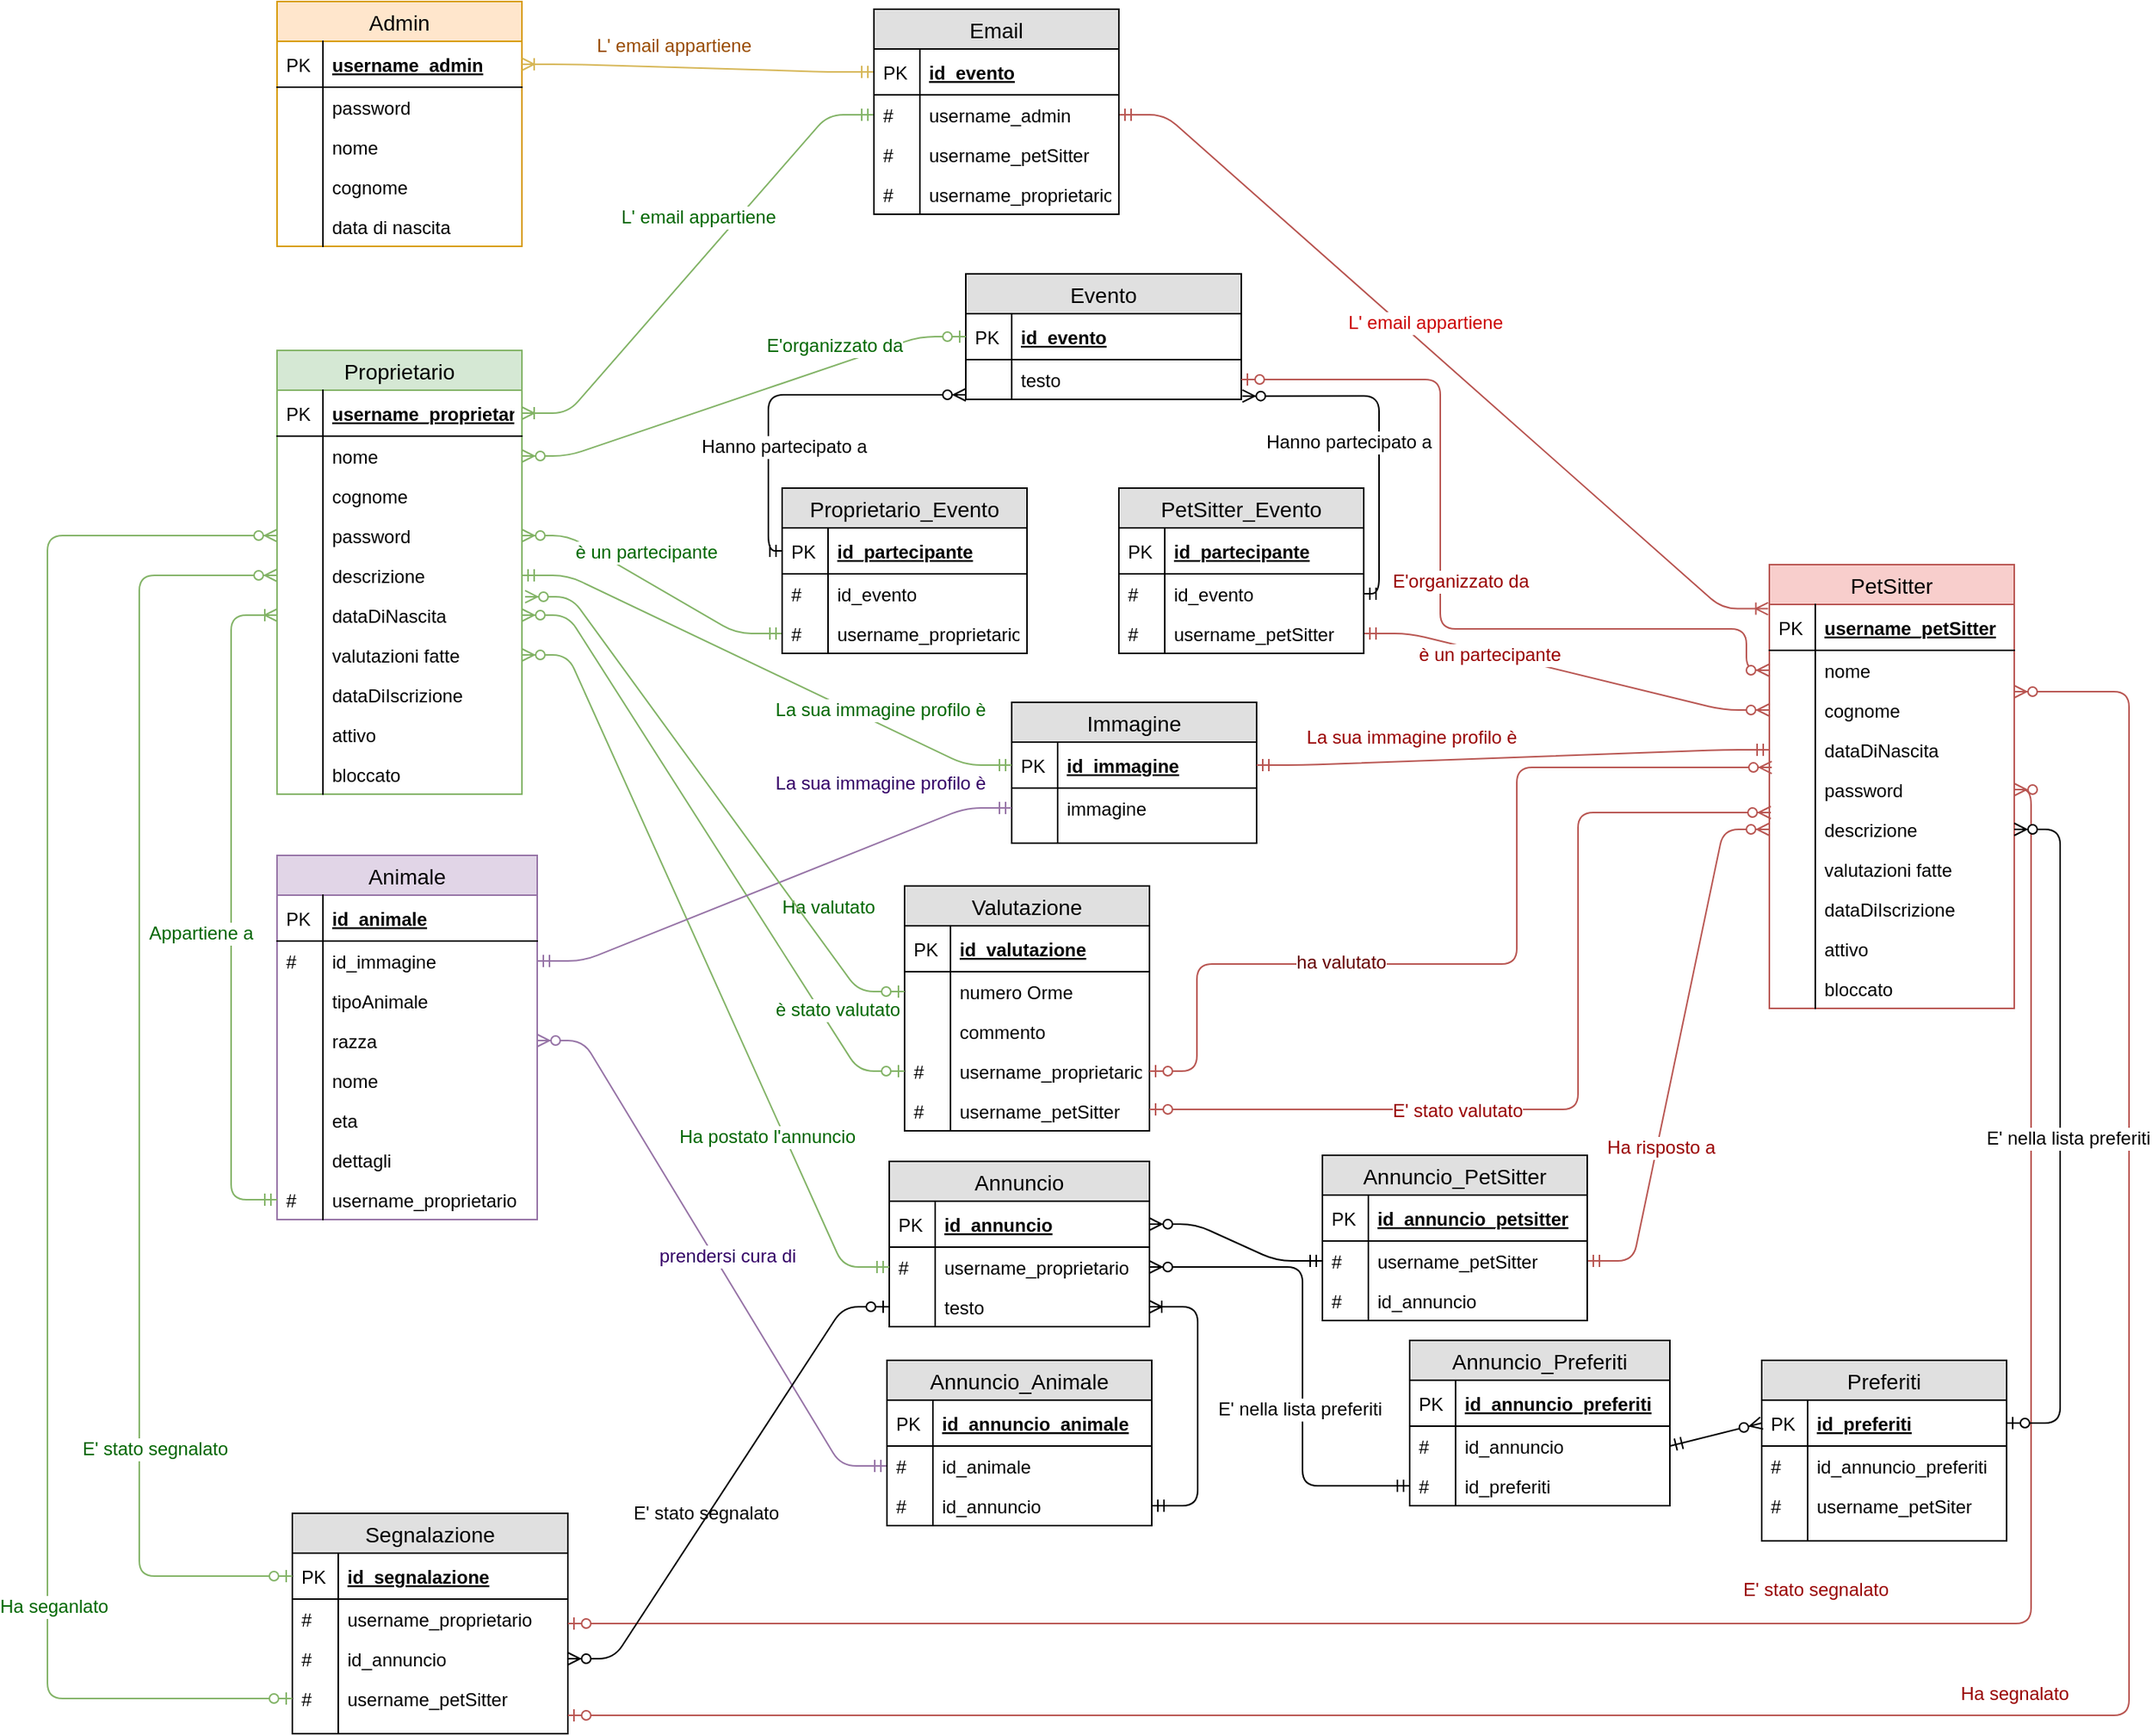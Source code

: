 <mxfile version="12.4.8" type="google"><diagram id="4fzLPyLi_7eUi-PRYfyA" name="Page-1"><mxGraphModel dx="868" dy="1619" grid="1" gridSize="10" guides="1" tooltips="1" connect="1" arrows="1" fold="1" page="1" pageScale="1" pageWidth="827" pageHeight="1169" math="0" shadow="0"><root><mxCell id="0"/><mxCell id="1" parent="0"/><mxCell id="KBScijFPWONjTf3j_bz4-1" value="Proprietario" style="swimlane;fontStyle=0;childLayout=stackLayout;horizontal=1;startSize=26;fillColor=#d5e8d4;horizontalStack=0;resizeParent=1;resizeParentMax=0;resizeLast=0;collapsible=1;marginBottom=0;swimlaneFillColor=#ffffff;align=center;fontSize=14;strokeColor=#82b366;" parent="1" vertex="1"><mxGeometry x="390" y="-612" width="160" height="290" as="geometry"/></mxCell><mxCell id="KBScijFPWONjTf3j_bz4-2" value="username_proprietario" style="shape=partialRectangle;top=0;left=0;right=0;bottom=1;align=left;verticalAlign=middle;fillColor=none;spacingLeft=34;spacingRight=4;overflow=hidden;rotatable=0;points=[[0,0.5],[1,0.5]];portConstraint=eastwest;dropTarget=0;fontStyle=5;fontSize=12;" parent="KBScijFPWONjTf3j_bz4-1" vertex="1"><mxGeometry y="26" width="160" height="30" as="geometry"/></mxCell><mxCell id="KBScijFPWONjTf3j_bz4-3" value="PK" style="shape=partialRectangle;top=0;left=0;bottom=0;fillColor=none;align=left;verticalAlign=middle;spacingLeft=4;spacingRight=4;overflow=hidden;rotatable=0;points=[];portConstraint=eastwest;part=1;fontSize=12;" parent="KBScijFPWONjTf3j_bz4-2" vertex="1" connectable="0"><mxGeometry width="30" height="30" as="geometry"/></mxCell><mxCell id="KBScijFPWONjTf3j_bz4-4" value="nome" style="shape=partialRectangle;top=0;left=0;right=0;bottom=0;align=left;verticalAlign=top;fillColor=none;spacingLeft=34;spacingRight=4;overflow=hidden;rotatable=0;points=[[0,0.5],[1,0.5]];portConstraint=eastwest;dropTarget=0;fontSize=12;" parent="KBScijFPWONjTf3j_bz4-1" vertex="1"><mxGeometry y="56" width="160" height="26" as="geometry"/></mxCell><mxCell id="KBScijFPWONjTf3j_bz4-5" value="" style="shape=partialRectangle;top=0;left=0;bottom=0;fillColor=none;align=left;verticalAlign=top;spacingLeft=4;spacingRight=4;overflow=hidden;rotatable=0;points=[];portConstraint=eastwest;part=1;fontSize=12;" parent="KBScijFPWONjTf3j_bz4-4" vertex="1" connectable="0"><mxGeometry width="30" height="26" as="geometry"/></mxCell><mxCell id="KBScijFPWONjTf3j_bz4-6" value="cognome" style="shape=partialRectangle;top=0;left=0;right=0;bottom=0;align=left;verticalAlign=top;fillColor=none;spacingLeft=34;spacingRight=4;overflow=hidden;rotatable=0;points=[[0,0.5],[1,0.5]];portConstraint=eastwest;dropTarget=0;fontSize=12;" parent="KBScijFPWONjTf3j_bz4-1" vertex="1"><mxGeometry y="82" width="160" height="26" as="geometry"/></mxCell><mxCell id="KBScijFPWONjTf3j_bz4-7" value="" style="shape=partialRectangle;top=0;left=0;bottom=0;fillColor=none;align=left;verticalAlign=top;spacingLeft=4;spacingRight=4;overflow=hidden;rotatable=0;points=[];portConstraint=eastwest;part=1;fontSize=12;" parent="KBScijFPWONjTf3j_bz4-6" vertex="1" connectable="0"><mxGeometry width="30" height="26" as="geometry"/></mxCell><mxCell id="KBScijFPWONjTf3j_bz4-8" value="password" style="shape=partialRectangle;top=0;left=0;right=0;bottom=0;align=left;verticalAlign=top;fillColor=none;spacingLeft=34;spacingRight=4;overflow=hidden;rotatable=0;points=[[0,0.5],[1,0.5]];portConstraint=eastwest;dropTarget=0;fontSize=12;" parent="KBScijFPWONjTf3j_bz4-1" vertex="1"><mxGeometry y="108" width="160" height="26" as="geometry"/></mxCell><mxCell id="KBScijFPWONjTf3j_bz4-9" value="" style="shape=partialRectangle;top=0;left=0;bottom=0;fillColor=none;align=left;verticalAlign=top;spacingLeft=4;spacingRight=4;overflow=hidden;rotatable=0;points=[];portConstraint=eastwest;part=1;fontSize=12;" parent="KBScijFPWONjTf3j_bz4-8" vertex="1" connectable="0"><mxGeometry width="30" height="26" as="geometry"/></mxCell><mxCell id="ELdtn4r_HH_K2nnIkGuu-106" value="descrizione" style="shape=partialRectangle;top=0;left=0;right=0;bottom=0;align=left;verticalAlign=top;fillColor=none;spacingLeft=34;spacingRight=4;overflow=hidden;rotatable=0;points=[[0,0.5],[1,0.5]];portConstraint=eastwest;dropTarget=0;fontSize=12;" parent="KBScijFPWONjTf3j_bz4-1" vertex="1"><mxGeometry y="134" width="160" height="26" as="geometry"/></mxCell><mxCell id="ELdtn4r_HH_K2nnIkGuu-107" value="" style="shape=partialRectangle;top=0;left=0;bottom=0;fillColor=none;align=left;verticalAlign=top;spacingLeft=4;spacingRight=4;overflow=hidden;rotatable=0;points=[];portConstraint=eastwest;part=1;fontSize=12;" parent="ELdtn4r_HH_K2nnIkGuu-106" connectable="0" vertex="1"><mxGeometry width="30" height="26.0" as="geometry"/></mxCell><mxCell id="ELdtn4r_HH_K2nnIkGuu-116" value="dataDiNascita" style="shape=partialRectangle;top=0;left=0;right=0;bottom=0;align=left;verticalAlign=top;fillColor=none;spacingLeft=34;spacingRight=4;overflow=hidden;rotatable=0;points=[[0,0.5],[1,0.5]];portConstraint=eastwest;dropTarget=0;fontSize=12;" parent="KBScijFPWONjTf3j_bz4-1" vertex="1"><mxGeometry y="160" width="160" height="26" as="geometry"/></mxCell><mxCell id="ELdtn4r_HH_K2nnIkGuu-117" value="" style="shape=partialRectangle;top=0;left=0;bottom=0;fillColor=none;align=left;verticalAlign=top;spacingLeft=4;spacingRight=4;overflow=hidden;rotatable=0;points=[];portConstraint=eastwest;part=1;fontSize=12;" parent="ELdtn4r_HH_K2nnIkGuu-116" connectable="0" vertex="1"><mxGeometry width="30" height="26" as="geometry"/></mxCell><mxCell id="ELdtn4r_HH_K2nnIkGuu-124" value="valutazioni fatte" style="shape=partialRectangle;top=0;left=0;right=0;bottom=0;align=left;verticalAlign=top;fillColor=none;spacingLeft=34;spacingRight=4;overflow=hidden;rotatable=0;points=[[0,0.5],[1,0.5]];portConstraint=eastwest;dropTarget=0;fontSize=12;" parent="KBScijFPWONjTf3j_bz4-1" vertex="1"><mxGeometry y="186" width="160" height="26" as="geometry"/></mxCell><mxCell id="ELdtn4r_HH_K2nnIkGuu-125" value="" style="shape=partialRectangle;top=0;left=0;bottom=0;fillColor=none;align=left;verticalAlign=top;spacingLeft=4;spacingRight=4;overflow=hidden;rotatable=0;points=[];portConstraint=eastwest;part=1;fontSize=12;" parent="ELdtn4r_HH_K2nnIkGuu-124" connectable="0" vertex="1"><mxGeometry width="30" height="26" as="geometry"/></mxCell><mxCell id="58dSfyuY6NhDNOSnUWZU-1" value="dataDiIscrizione" style="shape=partialRectangle;top=0;left=0;right=0;bottom=0;align=left;verticalAlign=top;fillColor=none;spacingLeft=34;spacingRight=4;overflow=hidden;rotatable=0;points=[[0,0.5],[1,0.5]];portConstraint=eastwest;dropTarget=0;fontSize=12;" vertex="1" parent="KBScijFPWONjTf3j_bz4-1"><mxGeometry y="212" width="160" height="26" as="geometry"/></mxCell><mxCell id="58dSfyuY6NhDNOSnUWZU-2" value="" style="shape=partialRectangle;top=0;left=0;bottom=0;fillColor=none;align=left;verticalAlign=top;spacingLeft=4;spacingRight=4;overflow=hidden;rotatable=0;points=[];portConstraint=eastwest;part=1;fontSize=12;" connectable="0" vertex="1" parent="58dSfyuY6NhDNOSnUWZU-1"><mxGeometry width="30" height="26" as="geometry"/></mxCell><mxCell id="58dSfyuY6NhDNOSnUWZU-3" value="attivo" style="shape=partialRectangle;top=0;left=0;right=0;bottom=0;align=left;verticalAlign=top;fillColor=none;spacingLeft=34;spacingRight=4;overflow=hidden;rotatable=0;points=[[0,0.5],[1,0.5]];portConstraint=eastwest;dropTarget=0;fontSize=12;" vertex="1" parent="KBScijFPWONjTf3j_bz4-1"><mxGeometry y="238" width="160" height="26" as="geometry"/></mxCell><mxCell id="58dSfyuY6NhDNOSnUWZU-4" value="" style="shape=partialRectangle;top=0;left=0;bottom=0;fillColor=none;align=left;verticalAlign=top;spacingLeft=4;spacingRight=4;overflow=hidden;rotatable=0;points=[];portConstraint=eastwest;part=1;fontSize=12;" connectable="0" vertex="1" parent="58dSfyuY6NhDNOSnUWZU-3"><mxGeometry width="30" height="26" as="geometry"/></mxCell><mxCell id="58dSfyuY6NhDNOSnUWZU-5" value="bloccato" style="shape=partialRectangle;top=0;left=0;right=0;bottom=0;align=left;verticalAlign=top;fillColor=none;spacingLeft=34;spacingRight=4;overflow=hidden;rotatable=0;points=[[0,0.5],[1,0.5]];portConstraint=eastwest;dropTarget=0;fontSize=12;" vertex="1" parent="KBScijFPWONjTf3j_bz4-1"><mxGeometry y="264" width="160" height="26" as="geometry"/></mxCell><mxCell id="58dSfyuY6NhDNOSnUWZU-6" value="" style="shape=partialRectangle;top=0;left=0;bottom=0;fillColor=none;align=left;verticalAlign=top;spacingLeft=4;spacingRight=4;overflow=hidden;rotatable=0;points=[];portConstraint=eastwest;part=1;fontSize=12;" connectable="0" vertex="1" parent="58dSfyuY6NhDNOSnUWZU-5"><mxGeometry width="30" height="26" as="geometry"/></mxCell><mxCell id="ELdtn4r_HH_K2nnIkGuu-12" value="Annuncio" style="swimlane;fontStyle=0;childLayout=stackLayout;horizontal=1;startSize=26;fillColor=#e0e0e0;horizontalStack=0;resizeParent=1;resizeParentMax=0;resizeLast=0;collapsible=1;marginBottom=0;swimlaneFillColor=#ffffff;align=center;fontSize=14;" parent="1" vertex="1"><mxGeometry x="790" y="-82" width="170" height="108" as="geometry"/></mxCell><mxCell id="ELdtn4r_HH_K2nnIkGuu-13" value="id_annuncio" style="shape=partialRectangle;top=0;left=0;right=0;bottom=1;align=left;verticalAlign=middle;fillColor=none;spacingLeft=34;spacingRight=4;overflow=hidden;rotatable=0;points=[[0,0.5],[1,0.5]];portConstraint=eastwest;dropTarget=0;fontStyle=5;fontSize=12;" parent="ELdtn4r_HH_K2nnIkGuu-12" vertex="1"><mxGeometry y="26" width="170" height="30" as="geometry"/></mxCell><mxCell id="ELdtn4r_HH_K2nnIkGuu-14" value="PK" style="shape=partialRectangle;top=0;left=0;bottom=0;fillColor=none;align=left;verticalAlign=middle;spacingLeft=4;spacingRight=4;overflow=hidden;rotatable=0;points=[];portConstraint=eastwest;part=1;fontSize=12;" parent="ELdtn4r_HH_K2nnIkGuu-13" connectable="0" vertex="1"><mxGeometry width="30" height="30" as="geometry"/></mxCell><mxCell id="ELdtn4r_HH_K2nnIkGuu-19" value="username_proprietario" style="shape=partialRectangle;top=0;left=0;right=0;bottom=0;align=left;verticalAlign=top;fillColor=none;spacingLeft=34;spacingRight=4;overflow=hidden;rotatable=0;points=[[0,0.5],[1,0.5]];portConstraint=eastwest;dropTarget=0;fontSize=12;" parent="ELdtn4r_HH_K2nnIkGuu-12" vertex="1"><mxGeometry y="56" width="170" height="26" as="geometry"/></mxCell><mxCell id="ELdtn4r_HH_K2nnIkGuu-20" value="#" style="shape=partialRectangle;top=0;left=0;bottom=0;fillColor=none;align=left;verticalAlign=top;spacingLeft=4;spacingRight=4;overflow=hidden;rotatable=0;points=[];portConstraint=eastwest;part=1;fontSize=12;" parent="ELdtn4r_HH_K2nnIkGuu-19" connectable="0" vertex="1"><mxGeometry width="30" height="26" as="geometry"/></mxCell><mxCell id="PgbSUpHixHUNlAYAoyJ4-32" value="testo" style="shape=partialRectangle;top=0;left=0;right=0;bottom=0;align=left;verticalAlign=top;fillColor=none;spacingLeft=34;spacingRight=4;overflow=hidden;rotatable=0;points=[[0,0.5],[1,0.5]];portConstraint=eastwest;dropTarget=0;fontSize=12;" parent="ELdtn4r_HH_K2nnIkGuu-12" vertex="1"><mxGeometry y="82" width="170" height="26" as="geometry"/></mxCell><mxCell id="PgbSUpHixHUNlAYAoyJ4-33" value="" style="shape=partialRectangle;top=0;left=0;bottom=0;fillColor=none;align=left;verticalAlign=top;spacingLeft=4;spacingRight=4;overflow=hidden;rotatable=0;points=[];portConstraint=eastwest;part=1;fontSize=12;" parent="PgbSUpHixHUNlAYAoyJ4-32" connectable="0" vertex="1"><mxGeometry width="30" height="26" as="geometry"/></mxCell><mxCell id="ELdtn4r_HH_K2nnIkGuu-23" value="Animale" style="swimlane;fontStyle=0;childLayout=stackLayout;horizontal=1;startSize=26;fillColor=#e1d5e7;horizontalStack=0;resizeParent=1;resizeParentMax=0;resizeLast=0;collapsible=1;marginBottom=0;swimlaneFillColor=#ffffff;align=center;fontSize=14;strokeColor=#9673a6;" parent="1" vertex="1"><mxGeometry x="390" y="-282" width="170" height="238" as="geometry"/></mxCell><mxCell id="ELdtn4r_HH_K2nnIkGuu-24" value="id_animale" style="shape=partialRectangle;top=0;left=0;right=0;bottom=1;align=left;verticalAlign=middle;fillColor=none;spacingLeft=34;spacingRight=4;overflow=hidden;rotatable=0;points=[[0,0.5],[1,0.5]];portConstraint=eastwest;dropTarget=0;fontStyle=5;fontSize=12;" parent="ELdtn4r_HH_K2nnIkGuu-23" vertex="1"><mxGeometry y="26" width="170" height="30" as="geometry"/></mxCell><mxCell id="ELdtn4r_HH_K2nnIkGuu-25" value="PK" style="shape=partialRectangle;top=0;left=0;bottom=0;fillColor=none;align=left;verticalAlign=middle;spacingLeft=4;spacingRight=4;overflow=hidden;rotatable=0;points=[];portConstraint=eastwest;part=1;fontSize=12;" parent="ELdtn4r_HH_K2nnIkGuu-24" connectable="0" vertex="1"><mxGeometry width="30" height="30" as="geometry"/></mxCell><mxCell id="ELdtn4r_HH_K2nnIkGuu-26" value="id_immagine" style="shape=partialRectangle;top=0;left=0;right=0;bottom=0;align=left;verticalAlign=top;fillColor=none;spacingLeft=34;spacingRight=4;overflow=hidden;rotatable=0;points=[[0,0.5],[1,0.5]];portConstraint=eastwest;dropTarget=0;fontSize=12;" parent="ELdtn4r_HH_K2nnIkGuu-23" vertex="1"><mxGeometry y="56" width="170" height="26" as="geometry"/></mxCell><mxCell id="ELdtn4r_HH_K2nnIkGuu-27" value="#" style="shape=partialRectangle;top=0;left=0;bottom=0;fillColor=none;align=left;verticalAlign=top;spacingLeft=4;spacingRight=4;overflow=hidden;rotatable=0;points=[];portConstraint=eastwest;part=1;fontSize=12;" parent="ELdtn4r_HH_K2nnIkGuu-26" connectable="0" vertex="1"><mxGeometry width="30" height="26" as="geometry"/></mxCell><mxCell id="ELdtn4r_HH_K2nnIkGuu-28" value="tipoAnimale" style="shape=partialRectangle;top=0;left=0;right=0;bottom=0;align=left;verticalAlign=top;fillColor=none;spacingLeft=34;spacingRight=4;overflow=hidden;rotatable=0;points=[[0,0.5],[1,0.5]];portConstraint=eastwest;dropTarget=0;fontSize=12;" parent="ELdtn4r_HH_K2nnIkGuu-23" vertex="1"><mxGeometry y="82" width="170" height="26" as="geometry"/></mxCell><mxCell id="ELdtn4r_HH_K2nnIkGuu-29" value="" style="shape=partialRectangle;top=0;left=0;bottom=0;fillColor=none;align=left;verticalAlign=top;spacingLeft=4;spacingRight=4;overflow=hidden;rotatable=0;points=[];portConstraint=eastwest;part=1;fontSize=12;" parent="ELdtn4r_HH_K2nnIkGuu-28" connectable="0" vertex="1"><mxGeometry width="30" height="26" as="geometry"/></mxCell><mxCell id="ELdtn4r_HH_K2nnIkGuu-30" value="razza" style="shape=partialRectangle;top=0;left=0;right=0;bottom=0;align=left;verticalAlign=top;fillColor=none;spacingLeft=34;spacingRight=4;overflow=hidden;rotatable=0;points=[[0,0.5],[1,0.5]];portConstraint=eastwest;dropTarget=0;fontSize=12;" parent="ELdtn4r_HH_K2nnIkGuu-23" vertex="1"><mxGeometry y="108" width="170" height="26" as="geometry"/></mxCell><mxCell id="ELdtn4r_HH_K2nnIkGuu-31" value="" style="shape=partialRectangle;top=0;left=0;bottom=0;fillColor=none;align=left;verticalAlign=top;spacingLeft=4;spacingRight=4;overflow=hidden;rotatable=0;points=[];portConstraint=eastwest;part=1;fontSize=12;" parent="ELdtn4r_HH_K2nnIkGuu-30" connectable="0" vertex="1"><mxGeometry width="30" height="26" as="geometry"/></mxCell><mxCell id="ELdtn4r_HH_K2nnIkGuu-110" value="nome" style="shape=partialRectangle;top=0;left=0;right=0;bottom=0;align=left;verticalAlign=top;fillColor=none;spacingLeft=34;spacingRight=4;overflow=hidden;rotatable=0;points=[[0,0.5],[1,0.5]];portConstraint=eastwest;dropTarget=0;fontSize=12;" parent="ELdtn4r_HH_K2nnIkGuu-23" vertex="1"><mxGeometry y="134" width="170" height="26" as="geometry"/></mxCell><mxCell id="ELdtn4r_HH_K2nnIkGuu-111" value="" style="shape=partialRectangle;top=0;left=0;bottom=0;fillColor=none;align=left;verticalAlign=top;spacingLeft=4;spacingRight=4;overflow=hidden;rotatable=0;points=[];portConstraint=eastwest;part=1;fontSize=12;" parent="ELdtn4r_HH_K2nnIkGuu-110" connectable="0" vertex="1"><mxGeometry width="30" height="26" as="geometry"/></mxCell><mxCell id="ELdtn4r_HH_K2nnIkGuu-114" value="eta" style="shape=partialRectangle;top=0;left=0;right=0;bottom=0;align=left;verticalAlign=top;fillColor=none;spacingLeft=34;spacingRight=4;overflow=hidden;rotatable=0;points=[[0,0.5],[1,0.5]];portConstraint=eastwest;dropTarget=0;fontSize=12;" parent="ELdtn4r_HH_K2nnIkGuu-23" vertex="1"><mxGeometry y="160" width="170" height="26" as="geometry"/></mxCell><mxCell id="ELdtn4r_HH_K2nnIkGuu-115" value="" style="shape=partialRectangle;top=0;left=0;bottom=0;fillColor=none;align=left;verticalAlign=top;spacingLeft=4;spacingRight=4;overflow=hidden;rotatable=0;points=[];portConstraint=eastwest;part=1;fontSize=12;" parent="ELdtn4r_HH_K2nnIkGuu-114" connectable="0" vertex="1"><mxGeometry width="30" height="26" as="geometry"/></mxCell><mxCell id="ELdtn4r_HH_K2nnIkGuu-118" value="dettagli" style="shape=partialRectangle;top=0;left=0;right=0;bottom=0;align=left;verticalAlign=top;fillColor=none;spacingLeft=34;spacingRight=4;overflow=hidden;rotatable=0;points=[[0,0.5],[1,0.5]];portConstraint=eastwest;dropTarget=0;fontSize=12;" parent="ELdtn4r_HH_K2nnIkGuu-23" vertex="1"><mxGeometry y="186" width="170" height="26" as="geometry"/></mxCell><mxCell id="ELdtn4r_HH_K2nnIkGuu-119" value="" style="shape=partialRectangle;top=0;left=0;bottom=0;fillColor=none;align=left;verticalAlign=top;spacingLeft=4;spacingRight=4;overflow=hidden;rotatable=0;points=[];portConstraint=eastwest;part=1;fontSize=12;" parent="ELdtn4r_HH_K2nnIkGuu-118" connectable="0" vertex="1"><mxGeometry width="30" height="26" as="geometry"/></mxCell><mxCell id="PgbSUpHixHUNlAYAoyJ4-8" value="username_proprietario" style="shape=partialRectangle;top=0;left=0;right=0;bottom=0;align=left;verticalAlign=top;fillColor=none;spacingLeft=34;spacingRight=4;overflow=hidden;rotatable=0;points=[[0,0.5],[1,0.5]];portConstraint=eastwest;dropTarget=0;fontSize=12;" parent="ELdtn4r_HH_K2nnIkGuu-23" vertex="1"><mxGeometry y="212" width="170" height="26" as="geometry"/></mxCell><mxCell id="PgbSUpHixHUNlAYAoyJ4-9" value="#" style="shape=partialRectangle;top=0;left=0;bottom=0;fillColor=none;align=left;verticalAlign=top;spacingLeft=4;spacingRight=4;overflow=hidden;rotatable=0;points=[];portConstraint=eastwest;part=1;fontSize=12;" parent="PgbSUpHixHUNlAYAoyJ4-8" connectable="0" vertex="1"><mxGeometry width="30" height="26" as="geometry"/></mxCell><mxCell id="ELdtn4r_HH_K2nnIkGuu-45" value="Segnalazione" style="swimlane;fontStyle=0;childLayout=stackLayout;horizontal=1;startSize=26;fillColor=#e0e0e0;horizontalStack=0;resizeParent=1;resizeParentMax=0;resizeLast=0;collapsible=1;marginBottom=0;swimlaneFillColor=#ffffff;align=center;fontSize=14;" parent="1" vertex="1"><mxGeometry x="400" y="148" width="180" height="144" as="geometry"/></mxCell><mxCell id="ELdtn4r_HH_K2nnIkGuu-46" value="id_segnalazione" style="shape=partialRectangle;top=0;left=0;right=0;bottom=1;align=left;verticalAlign=middle;fillColor=none;spacingLeft=34;spacingRight=4;overflow=hidden;rotatable=0;points=[[0,0.5],[1,0.5]];portConstraint=eastwest;dropTarget=0;fontStyle=5;fontSize=12;" parent="ELdtn4r_HH_K2nnIkGuu-45" vertex="1"><mxGeometry y="26" width="180" height="30" as="geometry"/></mxCell><mxCell id="ELdtn4r_HH_K2nnIkGuu-47" value="PK" style="shape=partialRectangle;top=0;left=0;bottom=0;fillColor=none;align=left;verticalAlign=middle;spacingLeft=4;spacingRight=4;overflow=hidden;rotatable=0;points=[];portConstraint=eastwest;part=1;fontSize=12;" parent="ELdtn4r_HH_K2nnIkGuu-46" connectable="0" vertex="1"><mxGeometry width="30" height="30" as="geometry"/></mxCell><mxCell id="ELdtn4r_HH_K2nnIkGuu-48" value="username_proprietario" style="shape=partialRectangle;top=0;left=0;right=0;bottom=0;align=left;verticalAlign=top;fillColor=none;spacingLeft=34;spacingRight=4;overflow=hidden;rotatable=0;points=[[0,0.5],[1,0.5]];portConstraint=eastwest;dropTarget=0;fontSize=12;" parent="ELdtn4r_HH_K2nnIkGuu-45" vertex="1"><mxGeometry y="56" width="180" height="26" as="geometry"/></mxCell><mxCell id="ELdtn4r_HH_K2nnIkGuu-49" value="#" style="shape=partialRectangle;top=0;left=0;bottom=0;fillColor=none;align=left;verticalAlign=top;spacingLeft=4;spacingRight=4;overflow=hidden;rotatable=0;points=[];portConstraint=eastwest;part=1;fontSize=12;" parent="ELdtn4r_HH_K2nnIkGuu-48" connectable="0" vertex="1"><mxGeometry width="30" height="26" as="geometry"/></mxCell><mxCell id="ELdtn4r_HH_K2nnIkGuu-50" value="id_annuncio" style="shape=partialRectangle;top=0;left=0;right=0;bottom=0;align=left;verticalAlign=top;fillColor=none;spacingLeft=34;spacingRight=4;overflow=hidden;rotatable=0;points=[[0,0.5],[1,0.5]];portConstraint=eastwest;dropTarget=0;fontSize=12;" parent="ELdtn4r_HH_K2nnIkGuu-45" vertex="1"><mxGeometry y="82" width="180" height="26" as="geometry"/></mxCell><mxCell id="ELdtn4r_HH_K2nnIkGuu-51" value="#" style="shape=partialRectangle;top=0;left=0;bottom=0;fillColor=none;align=left;verticalAlign=top;spacingLeft=4;spacingRight=4;overflow=hidden;rotatable=0;points=[];portConstraint=eastwest;part=1;fontSize=12;" parent="ELdtn4r_HH_K2nnIkGuu-50" connectable="0" vertex="1"><mxGeometry width="30" height="26" as="geometry"/></mxCell><mxCell id="ELdtn4r_HH_K2nnIkGuu-52" value="username_petSitter" style="shape=partialRectangle;top=0;left=0;right=0;bottom=0;align=left;verticalAlign=top;fillColor=none;spacingLeft=34;spacingRight=4;overflow=hidden;rotatable=0;points=[[0,0.5],[1,0.5]];portConstraint=eastwest;dropTarget=0;fontSize=12;" parent="ELdtn4r_HH_K2nnIkGuu-45" vertex="1"><mxGeometry y="108" width="180" height="26" as="geometry"/></mxCell><mxCell id="ELdtn4r_HH_K2nnIkGuu-53" value="#" style="shape=partialRectangle;top=0;left=0;bottom=0;fillColor=none;align=left;verticalAlign=top;spacingLeft=4;spacingRight=4;overflow=hidden;rotatable=0;points=[];portConstraint=eastwest;part=1;fontSize=12;" parent="ELdtn4r_HH_K2nnIkGuu-52" connectable="0" vertex="1"><mxGeometry width="30" height="26" as="geometry"/></mxCell><mxCell id="ELdtn4r_HH_K2nnIkGuu-54" value="" style="shape=partialRectangle;top=0;left=0;right=0;bottom=0;align=left;verticalAlign=top;fillColor=none;spacingLeft=34;spacingRight=4;overflow=hidden;rotatable=0;points=[[0,0.5],[1,0.5]];portConstraint=eastwest;dropTarget=0;fontSize=12;" parent="ELdtn4r_HH_K2nnIkGuu-45" vertex="1"><mxGeometry y="134" width="180" height="10" as="geometry"/></mxCell><mxCell id="ELdtn4r_HH_K2nnIkGuu-55" value="" style="shape=partialRectangle;top=0;left=0;bottom=0;fillColor=none;align=left;verticalAlign=top;spacingLeft=4;spacingRight=4;overflow=hidden;rotatable=0;points=[];portConstraint=eastwest;part=1;fontSize=12;" parent="ELdtn4r_HH_K2nnIkGuu-54" connectable="0" vertex="1"><mxGeometry width="30" height="10" as="geometry"/></mxCell><mxCell id="ELdtn4r_HH_K2nnIkGuu-56" value="Evento" style="swimlane;fontStyle=0;childLayout=stackLayout;horizontal=1;startSize=26;fillColor=#e0e0e0;horizontalStack=0;resizeParent=1;resizeParentMax=0;resizeLast=0;collapsible=1;marginBottom=0;swimlaneFillColor=#ffffff;align=center;fontSize=14;" parent="1" vertex="1"><mxGeometry x="840" y="-662" width="180" height="82" as="geometry"/></mxCell><mxCell id="ELdtn4r_HH_K2nnIkGuu-57" value="id_evento" style="shape=partialRectangle;top=0;left=0;right=0;bottom=1;align=left;verticalAlign=middle;fillColor=none;spacingLeft=34;spacingRight=4;overflow=hidden;rotatable=0;points=[[0,0.5],[1,0.5]];portConstraint=eastwest;dropTarget=0;fontStyle=5;fontSize=12;" parent="ELdtn4r_HH_K2nnIkGuu-56" vertex="1"><mxGeometry y="26" width="180" height="30" as="geometry"/></mxCell><mxCell id="ELdtn4r_HH_K2nnIkGuu-58" value="PK" style="shape=partialRectangle;top=0;left=0;bottom=0;fillColor=none;align=left;verticalAlign=middle;spacingLeft=4;spacingRight=4;overflow=hidden;rotatable=0;points=[];portConstraint=eastwest;part=1;fontSize=12;" parent="ELdtn4r_HH_K2nnIkGuu-57" connectable="0" vertex="1"><mxGeometry width="30" height="30" as="geometry"/></mxCell><mxCell id="ELdtn4r_HH_K2nnIkGuu-63" value="testo" style="shape=partialRectangle;top=0;left=0;right=0;bottom=0;align=left;verticalAlign=top;fillColor=none;spacingLeft=34;spacingRight=4;overflow=hidden;rotatable=0;points=[[0,0.5],[1,0.5]];portConstraint=eastwest;dropTarget=0;fontSize=12;" parent="ELdtn4r_HH_K2nnIkGuu-56" vertex="1"><mxGeometry y="56" width="180" height="26" as="geometry"/></mxCell><mxCell id="ELdtn4r_HH_K2nnIkGuu-64" value="" style="shape=partialRectangle;top=0;left=0;bottom=0;fillColor=none;align=left;verticalAlign=top;spacingLeft=4;spacingRight=4;overflow=hidden;rotatable=0;points=[];portConstraint=eastwest;part=1;fontSize=12;" parent="ELdtn4r_HH_K2nnIkGuu-63" connectable="0" vertex="1"><mxGeometry width="30" height="26" as="geometry"/></mxCell><mxCell id="ELdtn4r_HH_K2nnIkGuu-67" value="Admin" style="swimlane;fontStyle=0;childLayout=stackLayout;horizontal=1;startSize=26;fillColor=#ffe6cc;horizontalStack=0;resizeParent=1;resizeParentMax=0;resizeLast=0;collapsible=1;marginBottom=0;swimlaneFillColor=#ffffff;align=center;fontSize=14;strokeColor=#d79b00;" parent="1" vertex="1"><mxGeometry x="390" y="-840" width="160" height="160" as="geometry"/></mxCell><mxCell id="ELdtn4r_HH_K2nnIkGuu-68" value="username_admin" style="shape=partialRectangle;top=0;left=0;right=0;bottom=1;align=left;verticalAlign=middle;fillColor=none;spacingLeft=34;spacingRight=4;overflow=hidden;rotatable=0;points=[[0,0.5],[1,0.5]];portConstraint=eastwest;dropTarget=0;fontStyle=5;fontSize=12;" parent="ELdtn4r_HH_K2nnIkGuu-67" vertex="1"><mxGeometry y="26" width="160" height="30" as="geometry"/></mxCell><mxCell id="ELdtn4r_HH_K2nnIkGuu-69" value="PK" style="shape=partialRectangle;top=0;left=0;bottom=0;fillColor=none;align=left;verticalAlign=middle;spacingLeft=4;spacingRight=4;overflow=hidden;rotatable=0;points=[];portConstraint=eastwest;part=1;fontSize=12;" parent="ELdtn4r_HH_K2nnIkGuu-68" connectable="0" vertex="1"><mxGeometry width="30" height="30" as="geometry"/></mxCell><mxCell id="-4ElVE7SR9bYumVk6DYV-24" value="password&#10;" style="shape=partialRectangle;top=0;left=0;right=0;bottom=0;align=left;verticalAlign=top;fillColor=none;spacingLeft=34;spacingRight=4;overflow=hidden;rotatable=0;points=[[0,0.5],[1,0.5]];portConstraint=eastwest;dropTarget=0;fontSize=12;" parent="ELdtn4r_HH_K2nnIkGuu-67" vertex="1"><mxGeometry y="56" width="160" height="26" as="geometry"/></mxCell><mxCell id="-4ElVE7SR9bYumVk6DYV-25" value="" style="shape=partialRectangle;top=0;left=0;bottom=0;fillColor=none;align=left;verticalAlign=top;spacingLeft=4;spacingRight=4;overflow=hidden;rotatable=0;points=[];portConstraint=eastwest;part=1;fontSize=12;" parent="-4ElVE7SR9bYumVk6DYV-24" connectable="0" vertex="1"><mxGeometry width="30" height="26" as="geometry"/></mxCell><mxCell id="ELdtn4r_HH_K2nnIkGuu-70" value="nome" style="shape=partialRectangle;top=0;left=0;right=0;bottom=0;align=left;verticalAlign=top;fillColor=none;spacingLeft=34;spacingRight=4;overflow=hidden;rotatable=0;points=[[0,0.5],[1,0.5]];portConstraint=eastwest;dropTarget=0;fontSize=12;" parent="ELdtn4r_HH_K2nnIkGuu-67" vertex="1"><mxGeometry y="82" width="160" height="26" as="geometry"/></mxCell><mxCell id="ELdtn4r_HH_K2nnIkGuu-71" value="" style="shape=partialRectangle;top=0;left=0;bottom=0;fillColor=none;align=left;verticalAlign=top;spacingLeft=4;spacingRight=4;overflow=hidden;rotatable=0;points=[];portConstraint=eastwest;part=1;fontSize=12;" parent="ELdtn4r_HH_K2nnIkGuu-70" connectable="0" vertex="1"><mxGeometry width="30" height="26" as="geometry"/></mxCell><mxCell id="ELdtn4r_HH_K2nnIkGuu-72" value="cognome" style="shape=partialRectangle;top=0;left=0;right=0;bottom=0;align=left;verticalAlign=top;fillColor=none;spacingLeft=34;spacingRight=4;overflow=hidden;rotatable=0;points=[[0,0.5],[1,0.5]];portConstraint=eastwest;dropTarget=0;fontSize=12;" parent="ELdtn4r_HH_K2nnIkGuu-67" vertex="1"><mxGeometry y="108" width="160" height="26" as="geometry"/></mxCell><mxCell id="ELdtn4r_HH_K2nnIkGuu-73" value="" style="shape=partialRectangle;top=0;left=0;bottom=0;fillColor=none;align=left;verticalAlign=top;spacingLeft=4;spacingRight=4;overflow=hidden;rotatable=0;points=[];portConstraint=eastwest;part=1;fontSize=12;" parent="ELdtn4r_HH_K2nnIkGuu-72" connectable="0" vertex="1"><mxGeometry width="30" height="26" as="geometry"/></mxCell><mxCell id="ELdtn4r_HH_K2nnIkGuu-74" value="data di nascita" style="shape=partialRectangle;top=0;left=0;right=0;bottom=0;align=left;verticalAlign=top;fillColor=none;spacingLeft=34;spacingRight=4;overflow=hidden;rotatable=0;points=[[0,0.5],[1,0.5]];portConstraint=eastwest;dropTarget=0;fontSize=12;" parent="ELdtn4r_HH_K2nnIkGuu-67" vertex="1"><mxGeometry y="134" width="160" height="26" as="geometry"/></mxCell><mxCell id="ELdtn4r_HH_K2nnIkGuu-75" value="" style="shape=partialRectangle;top=0;left=0;bottom=0;fillColor=none;align=left;verticalAlign=top;spacingLeft=4;spacingRight=4;overflow=hidden;rotatable=0;points=[];portConstraint=eastwest;part=1;fontSize=12;" parent="ELdtn4r_HH_K2nnIkGuu-74" connectable="0" vertex="1"><mxGeometry width="30" height="26" as="geometry"/></mxCell><mxCell id="ELdtn4r_HH_K2nnIkGuu-78" value="Immagine" style="swimlane;fontStyle=0;childLayout=stackLayout;horizontal=1;startSize=26;fillColor=#e0e0e0;horizontalStack=0;resizeParent=1;resizeParentMax=0;resizeLast=0;collapsible=1;marginBottom=0;swimlaneFillColor=#ffffff;align=center;fontSize=14;" parent="1" vertex="1"><mxGeometry x="870" y="-382" width="160" height="92" as="geometry"/></mxCell><mxCell id="ELdtn4r_HH_K2nnIkGuu-79" value="id_immagine" style="shape=partialRectangle;top=0;left=0;right=0;bottom=1;align=left;verticalAlign=middle;fillColor=none;spacingLeft=34;spacingRight=4;overflow=hidden;rotatable=0;points=[[0,0.5],[1,0.5]];portConstraint=eastwest;dropTarget=0;fontStyle=5;fontSize=12;" parent="ELdtn4r_HH_K2nnIkGuu-78" vertex="1"><mxGeometry y="26" width="160" height="30" as="geometry"/></mxCell><mxCell id="ELdtn4r_HH_K2nnIkGuu-80" value="PK" style="shape=partialRectangle;top=0;left=0;bottom=0;fillColor=none;align=left;verticalAlign=middle;spacingLeft=4;spacingRight=4;overflow=hidden;rotatable=0;points=[];portConstraint=eastwest;part=1;fontSize=12;" parent="ELdtn4r_HH_K2nnIkGuu-79" connectable="0" vertex="1"><mxGeometry width="30" height="30" as="geometry"/></mxCell><mxCell id="ELdtn4r_HH_K2nnIkGuu-85" value="immagine" style="shape=partialRectangle;top=0;left=0;right=0;bottom=0;align=left;verticalAlign=top;fillColor=none;spacingLeft=34;spacingRight=4;overflow=hidden;rotatable=0;points=[[0,0.5],[1,0.5]];portConstraint=eastwest;dropTarget=0;fontSize=12;" parent="ELdtn4r_HH_K2nnIkGuu-78" vertex="1"><mxGeometry y="56" width="160" height="26" as="geometry"/></mxCell><mxCell id="ELdtn4r_HH_K2nnIkGuu-86" value="" style="shape=partialRectangle;top=0;left=0;bottom=0;fillColor=none;align=left;verticalAlign=top;spacingLeft=4;spacingRight=4;overflow=hidden;rotatable=0;points=[];portConstraint=eastwest;part=1;fontSize=12;" parent="ELdtn4r_HH_K2nnIkGuu-85" connectable="0" vertex="1"><mxGeometry width="30" height="26" as="geometry"/></mxCell><mxCell id="ELdtn4r_HH_K2nnIkGuu-87" value="" style="shape=partialRectangle;top=0;left=0;right=0;bottom=0;align=left;verticalAlign=top;fillColor=none;spacingLeft=34;spacingRight=4;overflow=hidden;rotatable=0;points=[[0,0.5],[1,0.5]];portConstraint=eastwest;dropTarget=0;fontSize=12;" parent="ELdtn4r_HH_K2nnIkGuu-78" vertex="1"><mxGeometry y="82" width="160" height="10" as="geometry"/></mxCell><mxCell id="ELdtn4r_HH_K2nnIkGuu-88" value="" style="shape=partialRectangle;top=0;left=0;bottom=0;fillColor=none;align=left;verticalAlign=top;spacingLeft=4;spacingRight=4;overflow=hidden;rotatable=0;points=[];portConstraint=eastwest;part=1;fontSize=12;" parent="ELdtn4r_HH_K2nnIkGuu-87" connectable="0" vertex="1"><mxGeometry width="30" height="10" as="geometry"/></mxCell><mxCell id="ELdtn4r_HH_K2nnIkGuu-34" value="Valutazione" style="swimlane;fontStyle=0;childLayout=stackLayout;horizontal=1;startSize=26;fillColor=#e0e0e0;horizontalStack=0;resizeParent=1;resizeParentMax=0;resizeLast=0;collapsible=1;marginBottom=0;swimlaneFillColor=#ffffff;align=center;fontSize=14;" parent="1" vertex="1"><mxGeometry x="800" y="-262" width="160" height="160" as="geometry"/></mxCell><mxCell id="ELdtn4r_HH_K2nnIkGuu-35" value="id_valutazione" style="shape=partialRectangle;top=0;left=0;right=0;bottom=1;align=left;verticalAlign=middle;fillColor=none;spacingLeft=34;spacingRight=4;overflow=hidden;rotatable=0;points=[[0,0.5],[1,0.5]];portConstraint=eastwest;dropTarget=0;fontStyle=5;fontSize=12;" parent="ELdtn4r_HH_K2nnIkGuu-34" vertex="1"><mxGeometry y="26" width="160" height="30" as="geometry"/></mxCell><mxCell id="ELdtn4r_HH_K2nnIkGuu-36" value="PK" style="shape=partialRectangle;top=0;left=0;bottom=0;fillColor=none;align=left;verticalAlign=middle;spacingLeft=4;spacingRight=4;overflow=hidden;rotatable=0;points=[];portConstraint=eastwest;part=1;fontSize=12;" parent="ELdtn4r_HH_K2nnIkGuu-35" connectable="0" vertex="1"><mxGeometry width="30" height="30" as="geometry"/></mxCell><mxCell id="ELdtn4r_HH_K2nnIkGuu-37" value="numero Orme" style="shape=partialRectangle;top=0;left=0;right=0;bottom=0;align=left;verticalAlign=top;fillColor=none;spacingLeft=34;spacingRight=4;overflow=hidden;rotatable=0;points=[[0,0.5],[1,0.5]];portConstraint=eastwest;dropTarget=0;fontSize=12;" parent="ELdtn4r_HH_K2nnIkGuu-34" vertex="1"><mxGeometry y="56" width="160" height="26" as="geometry"/></mxCell><mxCell id="ELdtn4r_HH_K2nnIkGuu-38" value="" style="shape=partialRectangle;top=0;left=0;bottom=0;fillColor=none;align=left;verticalAlign=top;spacingLeft=4;spacingRight=4;overflow=hidden;rotatable=0;points=[];portConstraint=eastwest;part=1;fontSize=12;" parent="ELdtn4r_HH_K2nnIkGuu-37" connectable="0" vertex="1"><mxGeometry width="30" height="26" as="geometry"/></mxCell><mxCell id="ELdtn4r_HH_K2nnIkGuu-39" value="commento" style="shape=partialRectangle;top=0;left=0;right=0;bottom=0;align=left;verticalAlign=top;fillColor=none;spacingLeft=34;spacingRight=4;overflow=hidden;rotatable=0;points=[[0,0.5],[1,0.5]];portConstraint=eastwest;dropTarget=0;fontSize=12;" parent="ELdtn4r_HH_K2nnIkGuu-34" vertex="1"><mxGeometry y="82" width="160" height="26" as="geometry"/></mxCell><mxCell id="ELdtn4r_HH_K2nnIkGuu-40" value="" style="shape=partialRectangle;top=0;left=0;bottom=0;fillColor=none;align=left;verticalAlign=top;spacingLeft=4;spacingRight=4;overflow=hidden;rotatable=0;points=[];portConstraint=eastwest;part=1;fontSize=12;" parent="ELdtn4r_HH_K2nnIkGuu-39" connectable="0" vertex="1"><mxGeometry width="30" height="26" as="geometry"/></mxCell><mxCell id="PgbSUpHixHUNlAYAoyJ4-15" value="username_proprietario" style="shape=partialRectangle;top=0;left=0;right=0;bottom=0;align=left;verticalAlign=top;fillColor=none;spacingLeft=34;spacingRight=4;overflow=hidden;rotatable=0;points=[[0,0.5],[1,0.5]];portConstraint=eastwest;dropTarget=0;fontSize=12;" parent="ELdtn4r_HH_K2nnIkGuu-34" vertex="1"><mxGeometry y="108" width="160" height="26" as="geometry"/></mxCell><mxCell id="PgbSUpHixHUNlAYAoyJ4-16" value="#" style="shape=partialRectangle;top=0;left=0;bottom=0;fillColor=none;align=left;verticalAlign=top;spacingLeft=4;spacingRight=4;overflow=hidden;rotatable=0;points=[];portConstraint=eastwest;part=1;fontSize=12;" parent="PgbSUpHixHUNlAYAoyJ4-15" connectable="0" vertex="1"><mxGeometry width="30" height="26" as="geometry"/></mxCell><mxCell id="PgbSUpHixHUNlAYAoyJ4-17" value="username_petSitter" style="shape=partialRectangle;top=0;left=0;right=0;bottom=0;align=left;verticalAlign=top;fillColor=none;spacingLeft=34;spacingRight=4;overflow=hidden;rotatable=0;points=[[0,0.5],[1,0.5]];portConstraint=eastwest;dropTarget=0;fontSize=12;" parent="ELdtn4r_HH_K2nnIkGuu-34" vertex="1"><mxGeometry y="134" width="160" height="26" as="geometry"/></mxCell><mxCell id="PgbSUpHixHUNlAYAoyJ4-18" value="#" style="shape=partialRectangle;top=0;left=0;bottom=0;fillColor=none;align=left;verticalAlign=top;spacingLeft=4;spacingRight=4;overflow=hidden;rotatable=0;points=[];portConstraint=eastwest;part=1;fontSize=12;" parent="PgbSUpHixHUNlAYAoyJ4-17" connectable="0" vertex="1"><mxGeometry width="30" height="26" as="geometry"/></mxCell><mxCell id="ELdtn4r_HH_K2nnIkGuu-1" value="PetSitter" style="swimlane;fontStyle=0;childLayout=stackLayout;horizontal=1;startSize=26;fillColor=#f8cecc;horizontalStack=0;resizeParent=1;resizeParentMax=0;resizeLast=0;collapsible=1;marginBottom=0;swimlaneFillColor=#ffffff;align=center;fontSize=14;strokeColor=#b85450;" parent="1" vertex="1"><mxGeometry x="1365" y="-472" width="160" height="290" as="geometry"/></mxCell><mxCell id="ELdtn4r_HH_K2nnIkGuu-2" value="username_petSitter" style="shape=partialRectangle;top=0;left=0;right=0;bottom=1;align=left;verticalAlign=middle;fillColor=none;spacingLeft=34;spacingRight=4;overflow=hidden;rotatable=0;points=[[0,0.5],[1,0.5]];portConstraint=eastwest;dropTarget=0;fontStyle=5;fontSize=12;" parent="ELdtn4r_HH_K2nnIkGuu-1" vertex="1"><mxGeometry y="26" width="160" height="30" as="geometry"/></mxCell><mxCell id="ELdtn4r_HH_K2nnIkGuu-3" value="PK" style="shape=partialRectangle;top=0;left=0;bottom=0;fillColor=none;align=left;verticalAlign=middle;spacingLeft=4;spacingRight=4;overflow=hidden;rotatable=0;points=[];portConstraint=eastwest;part=1;fontSize=12;" parent="ELdtn4r_HH_K2nnIkGuu-2" connectable="0" vertex="1"><mxGeometry width="30" height="30" as="geometry"/></mxCell><mxCell id="ELdtn4r_HH_K2nnIkGuu-4" value="nome" style="shape=partialRectangle;top=0;left=0;right=0;bottom=0;align=left;verticalAlign=top;fillColor=none;spacingLeft=34;spacingRight=4;overflow=hidden;rotatable=0;points=[[0,0.5],[1,0.5]];portConstraint=eastwest;dropTarget=0;fontSize=12;" parent="ELdtn4r_HH_K2nnIkGuu-1" vertex="1"><mxGeometry y="56" width="160" height="26" as="geometry"/></mxCell><mxCell id="ELdtn4r_HH_K2nnIkGuu-5" value="" style="shape=partialRectangle;top=0;left=0;bottom=0;fillColor=none;align=left;verticalAlign=top;spacingLeft=4;spacingRight=4;overflow=hidden;rotatable=0;points=[];portConstraint=eastwest;part=1;fontSize=12;" parent="ELdtn4r_HH_K2nnIkGuu-4" connectable="0" vertex="1"><mxGeometry width="30" height="26" as="geometry"/></mxCell><mxCell id="ELdtn4r_HH_K2nnIkGuu-6" value="cognome" style="shape=partialRectangle;top=0;left=0;right=0;bottom=0;align=left;verticalAlign=top;fillColor=none;spacingLeft=34;spacingRight=4;overflow=hidden;rotatable=0;points=[[0,0.5],[1,0.5]];portConstraint=eastwest;dropTarget=0;fontSize=12;" parent="ELdtn4r_HH_K2nnIkGuu-1" vertex="1"><mxGeometry y="82" width="160" height="26" as="geometry"/></mxCell><mxCell id="ELdtn4r_HH_K2nnIkGuu-7" value="" style="shape=partialRectangle;top=0;left=0;bottom=0;fillColor=none;align=left;verticalAlign=top;spacingLeft=4;spacingRight=4;overflow=hidden;rotatable=0;points=[];portConstraint=eastwest;part=1;fontSize=12;" parent="ELdtn4r_HH_K2nnIkGuu-6" connectable="0" vertex="1"><mxGeometry width="30" height="26" as="geometry"/></mxCell><mxCell id="ELdtn4r_HH_K2nnIkGuu-8" value="dataDiNascita" style="shape=partialRectangle;top=0;left=0;right=0;bottom=0;align=left;verticalAlign=top;fillColor=none;spacingLeft=34;spacingRight=4;overflow=hidden;rotatable=0;points=[[0,0.5],[1,0.5]];portConstraint=eastwest;dropTarget=0;fontSize=12;" parent="ELdtn4r_HH_K2nnIkGuu-1" vertex="1"><mxGeometry y="108" width="160" height="26" as="geometry"/></mxCell><mxCell id="ELdtn4r_HH_K2nnIkGuu-9" value="" style="shape=partialRectangle;top=0;left=0;bottom=0;fillColor=none;align=left;verticalAlign=top;spacingLeft=4;spacingRight=4;overflow=hidden;rotatable=0;points=[];portConstraint=eastwest;part=1;fontSize=12;" parent="ELdtn4r_HH_K2nnIkGuu-8" connectable="0" vertex="1"><mxGeometry width="30" height="26" as="geometry"/></mxCell><mxCell id="ELdtn4r_HH_K2nnIkGuu-122" value="password" style="shape=partialRectangle;top=0;left=0;right=0;bottom=0;align=left;verticalAlign=top;fillColor=none;spacingLeft=34;spacingRight=4;overflow=hidden;rotatable=0;points=[[0,0.5],[1,0.5]];portConstraint=eastwest;dropTarget=0;fontSize=12;" parent="ELdtn4r_HH_K2nnIkGuu-1" vertex="1"><mxGeometry y="134" width="160" height="26" as="geometry"/></mxCell><mxCell id="ELdtn4r_HH_K2nnIkGuu-123" value="" style="shape=partialRectangle;top=0;left=0;bottom=0;fillColor=none;align=left;verticalAlign=top;spacingLeft=4;spacingRight=4;overflow=hidden;rotatable=0;points=[];portConstraint=eastwest;part=1;fontSize=12;" parent="ELdtn4r_HH_K2nnIkGuu-122" connectable="0" vertex="1"><mxGeometry width="30" height="26" as="geometry"/></mxCell><mxCell id="46-lyoXaJSc3JrP8ycjH-37" value="descrizione" style="shape=partialRectangle;top=0;left=0;right=0;bottom=0;align=left;verticalAlign=top;fillColor=none;spacingLeft=34;spacingRight=4;overflow=hidden;rotatable=0;points=[[0,0.5],[1,0.5]];portConstraint=eastwest;dropTarget=0;fontSize=12;" parent="ELdtn4r_HH_K2nnIkGuu-1" vertex="1"><mxGeometry y="160" width="160" height="26" as="geometry"/></mxCell><mxCell id="46-lyoXaJSc3JrP8ycjH-38" value="" style="shape=partialRectangle;top=0;left=0;bottom=0;fillColor=none;align=left;verticalAlign=top;spacingLeft=4;spacingRight=4;overflow=hidden;rotatable=0;points=[];portConstraint=eastwest;part=1;fontSize=12;" parent="46-lyoXaJSc3JrP8ycjH-37" connectable="0" vertex="1"><mxGeometry width="30" height="26" as="geometry"/></mxCell><mxCell id="rCkqOgLM7vdBQiy5owVb-1" value="valutazioni fatte" style="shape=partialRectangle;top=0;left=0;right=0;bottom=0;align=left;verticalAlign=top;fillColor=none;spacingLeft=34;spacingRight=4;overflow=hidden;rotatable=0;points=[[0,0.5],[1,0.5]];portConstraint=eastwest;dropTarget=0;fontSize=12;" parent="ELdtn4r_HH_K2nnIkGuu-1" vertex="1"><mxGeometry y="186" width="160" height="26" as="geometry"/></mxCell><mxCell id="rCkqOgLM7vdBQiy5owVb-2" value="" style="shape=partialRectangle;top=0;left=0;bottom=0;fillColor=none;align=left;verticalAlign=top;spacingLeft=4;spacingRight=4;overflow=hidden;rotatable=0;points=[];portConstraint=eastwest;part=1;fontSize=12;" parent="rCkqOgLM7vdBQiy5owVb-1" connectable="0" vertex="1"><mxGeometry width="30" height="26" as="geometry"/></mxCell><mxCell id="58dSfyuY6NhDNOSnUWZU-7" value="dataDiIscrizione" style="shape=partialRectangle;top=0;left=0;right=0;bottom=0;align=left;verticalAlign=top;fillColor=none;spacingLeft=34;spacingRight=4;overflow=hidden;rotatable=0;points=[[0,0.5],[1,0.5]];portConstraint=eastwest;dropTarget=0;fontSize=12;" vertex="1" parent="ELdtn4r_HH_K2nnIkGuu-1"><mxGeometry y="212" width="160" height="26" as="geometry"/></mxCell><mxCell id="58dSfyuY6NhDNOSnUWZU-8" value="" style="shape=partialRectangle;top=0;left=0;bottom=0;fillColor=none;align=left;verticalAlign=top;spacingLeft=4;spacingRight=4;overflow=hidden;rotatable=0;points=[];portConstraint=eastwest;part=1;fontSize=12;" connectable="0" vertex="1" parent="58dSfyuY6NhDNOSnUWZU-7"><mxGeometry width="30" height="26" as="geometry"/></mxCell><mxCell id="58dSfyuY6NhDNOSnUWZU-9" value="attivo" style="shape=partialRectangle;top=0;left=0;right=0;bottom=0;align=left;verticalAlign=top;fillColor=none;spacingLeft=34;spacingRight=4;overflow=hidden;rotatable=0;points=[[0,0.5],[1,0.5]];portConstraint=eastwest;dropTarget=0;fontSize=12;" vertex="1" parent="ELdtn4r_HH_K2nnIkGuu-1"><mxGeometry y="238" width="160" height="26" as="geometry"/></mxCell><mxCell id="58dSfyuY6NhDNOSnUWZU-10" value="" style="shape=partialRectangle;top=0;left=0;bottom=0;fillColor=none;align=left;verticalAlign=top;spacingLeft=4;spacingRight=4;overflow=hidden;rotatable=0;points=[];portConstraint=eastwest;part=1;fontSize=12;" connectable="0" vertex="1" parent="58dSfyuY6NhDNOSnUWZU-9"><mxGeometry width="30" height="26" as="geometry"/></mxCell><mxCell id="58dSfyuY6NhDNOSnUWZU-11" value="bloccato" style="shape=partialRectangle;top=0;left=0;right=0;bottom=0;align=left;verticalAlign=top;fillColor=none;spacingLeft=34;spacingRight=4;overflow=hidden;rotatable=0;points=[[0,0.5],[1,0.5]];portConstraint=eastwest;dropTarget=0;fontSize=12;" vertex="1" parent="ELdtn4r_HH_K2nnIkGuu-1"><mxGeometry y="264" width="160" height="26" as="geometry"/></mxCell><mxCell id="58dSfyuY6NhDNOSnUWZU-12" value="" style="shape=partialRectangle;top=0;left=0;bottom=0;fillColor=none;align=left;verticalAlign=top;spacingLeft=4;spacingRight=4;overflow=hidden;rotatable=0;points=[];portConstraint=eastwest;part=1;fontSize=12;" connectable="0" vertex="1" parent="58dSfyuY6NhDNOSnUWZU-11"><mxGeometry width="30" height="26" as="geometry"/></mxCell><mxCell id="OClSdhf3G-mGTu7N25D3-1" value="" style="edgeStyle=entityRelationEdgeStyle;fontSize=12;html=1;endArrow=ERmandOne;startArrow=ERmandOne;exitX=1;exitY=0.5;exitDx=0;exitDy=0;fillColor=#d5e8d4;strokeColor=#82b366;" parent="1" source="ELdtn4r_HH_K2nnIkGuu-106" target="ELdtn4r_HH_K2nnIkGuu-79" edge="1"><mxGeometry width="100" height="100" relative="1" as="geometry"><mxPoint x="500" y="828" as="sourcePoint"/><mxPoint x="770" y="598" as="targetPoint"/></mxGeometry></mxCell><mxCell id="-4ElVE7SR9bYumVk6DYV-7" value="La sua immagine profilo è&lt;br&gt;" style="text;html=1;align=center;verticalAlign=middle;resizable=0;points=[];;labelBackgroundColor=#ffffff;fontColor=#006600;" parent="OClSdhf3G-mGTu7N25D3-1" vertex="1" connectable="0"><mxGeometry x="-0.036" y="3" relative="1" as="geometry"><mxPoint x="77.49" y="31.3" as="offset"/></mxGeometry></mxCell><mxCell id="OClSdhf3G-mGTu7N25D3-4" value="" style="edgeStyle=entityRelationEdgeStyle;fontSize=12;html=1;endArrow=ERzeroToMany;startArrow=ERmandOne;fillColor=#d5e8d4;strokeColor=#82b366;startFill=0;" parent="1" source="ELdtn4r_HH_K2nnIkGuu-19" target="ELdtn4r_HH_K2nnIkGuu-124" edge="1"><mxGeometry width="100" height="100" relative="1" as="geometry"><mxPoint x="560" y="648" as="sourcePoint"/><mxPoint x="660" y="548" as="targetPoint"/></mxGeometry></mxCell><mxCell id="-4ElVE7SR9bYumVk6DYV-10" value="Ha postato l'annuncio" style="text;html=1;align=center;verticalAlign=middle;resizable=0;points=[];;labelBackgroundColor=#ffffff;fontColor=#006600;" parent="OClSdhf3G-mGTu7N25D3-4" vertex="1" connectable="0"><mxGeometry x="-0.112" y="-1" relative="1" as="geometry"><mxPoint x="27.16" y="89.63" as="offset"/></mxGeometry></mxCell><mxCell id="-4ElVE7SR9bYumVk6DYV-4" value="" style="edgeStyle=orthogonalEdgeStyle;fontSize=12;html=1;endArrow=ERzeroToOne;endFill=1;fillColor=#f8cecc;strokeColor=#b85450;startArrow=ERzeroToMany;startFill=1;" parent="1" target="PgbSUpHixHUNlAYAoyJ4-17" edge="1"><mxGeometry width="100" height="100" relative="1" as="geometry"><mxPoint x="1366" y="-310" as="sourcePoint"/><mxPoint x="550" y="778" as="targetPoint"/><Array as="points"><mxPoint x="1366" y="-310"/><mxPoint x="1240" y="-310"/><mxPoint x="1240" y="-116"/></Array></mxGeometry></mxCell><mxCell id="-4ElVE7SR9bYumVk6DYV-22" value="E' stato valutato&lt;br&gt;" style="text;html=1;align=center;verticalAlign=middle;resizable=0;points=[];;labelBackgroundColor=#ffffff;fontColor=#990000;" parent="-4ElVE7SR9bYumVk6DYV-4" vertex="1" connectable="0"><mxGeometry x="0.142" y="4" relative="1" as="geometry"><mxPoint x="-56.69" y="-3.33" as="offset"/></mxGeometry></mxCell><mxCell id="-4ElVE7SR9bYumVk6DYV-5" value="" style="edgeStyle=elbowEdgeStyle;fontSize=12;html=1;endArrow=ERmandOne;endFill=0;fillColor=#d5e8d4;strokeColor=#82b366;exitX=0;exitY=0.5;exitDx=0;exitDy=0;startArrow=ERoneToMany;startFill=0;" parent="1" source="ELdtn4r_HH_K2nnIkGuu-116" target="PgbSUpHixHUNlAYAoyJ4-8" edge="1"><mxGeometry width="100" height="100" relative="1" as="geometry"><mxPoint x="390.588" y="-360.706" as="sourcePoint"/><mxPoint x="800" y="255" as="targetPoint"/><Array as="points"><mxPoint x="360" y="-215"/></Array></mxGeometry></mxCell><mxCell id="-4ElVE7SR9bYumVk6DYV-6" value="Appartiene a" style="text;html=1;align=center;verticalAlign=middle;resizable=0;points=[];;labelBackgroundColor=#ffffff;fontColor=#006600;" parent="-4ElVE7SR9bYumVk6DYV-5" vertex="1" connectable="0"><mxGeometry x="-0.062" y="-3" relative="1" as="geometry"><mxPoint x="-17" y="30" as="offset"/></mxGeometry></mxCell><mxCell id="-4ElVE7SR9bYumVk6DYV-11" value="" style="edgeStyle=entityRelationEdgeStyle;fontSize=12;html=1;endArrow=ERmandOne;startArrow=ERmandOne;exitX=1;exitY=0.5;exitDx=0;exitDy=0;fillColor=#f8cecc;strokeColor=#b85450;entryX=0;entryY=0.5;entryDx=0;entryDy=0;" parent="1" source="ELdtn4r_HH_K2nnIkGuu-79" target="ELdtn4r_HH_K2nnIkGuu-8" edge="1"><mxGeometry width="100" height="100" relative="1" as="geometry"><mxPoint x="450" y="878" as="sourcePoint"/><mxPoint x="550" y="778" as="targetPoint"/></mxGeometry></mxCell><mxCell id="-4ElVE7SR9bYumVk6DYV-12" value="&lt;span style=&quot;color: rgba(0 , 0 , 0 , 0) ; font-family: monospace ; font-size: 0px ; background-color: rgb(248 , 249 , 250)&quot;&gt;%3CmxGraphModel%3E%3Croot%3E%3CmxCell%20id%3D%220%22%2F%3E%3CmxCell%20id%3D%221%22%20parent%3D%220%22%2F%3E%3CmxCell%20id%3D%222%22%20value%3D%22La%20sua%20immagine%20profilo%20%C3%A8%26lt%3Bbr%26gt%3B%22%20style%3D%22text%3Bhtml%3D1%3Balign%3Dcenter%3BverticalAlign%3Dmiddle%3Bresizable%3D0%3Bpoints%3D%5B%5D%3B%3BlabelBackgroundColor%3D%23ffffff%3B%22%20vertex%3D%221%22%20connectable%3D%220%22%20parent%3D%221%22%3E%3CmxGeometry%20x%3D%22355.236%22%20y%3D%22-119.436%22%20as%3D%22geometry%22%3E%3CmxPoint%20as%3D%22offset%22%2F%3E%3C%2FmxGeometry%3E%3C%2FmxCell%3E%3C%2Froot%3E%3C%2FmxGraphModel%3E&lt;/span&gt;" style="text;html=1;align=center;verticalAlign=middle;resizable=0;points=[];;labelBackgroundColor=#ffffff;" parent="-4ElVE7SR9bYumVk6DYV-11" vertex="1" connectable="0"><mxGeometry x="0.329" y="-2" relative="1" as="geometry"><mxPoint as="offset"/></mxGeometry></mxCell><mxCell id="-4ElVE7SR9bYumVk6DYV-13" value="La sua immagine profilo è" style="text;html=1;align=center;verticalAlign=middle;resizable=0;points=[];;labelBackgroundColor=#ffffff;fontColor=#990000;" parent="-4ElVE7SR9bYumVk6DYV-11" vertex="1" connectable="0"><mxGeometry x="0.271" y="-1" relative="1" as="geometry"><mxPoint x="-112.53" y="-12.76" as="offset"/></mxGeometry></mxCell><mxCell id="PgbSUpHixHUNlAYAoyJ4-10" value="La sua immagine profilo è" style="text;html=1;align=center;verticalAlign=middle;resizable=0;points=[];;labelBackgroundColor=#ffffff;fontColor=#330066;" parent="-4ElVE7SR9bYumVk6DYV-11" vertex="1" connectable="0"><mxGeometry x="0.271" y="-1" relative="1" as="geometry"><mxPoint x="-459.63" y="17.37" as="offset"/></mxGeometry></mxCell><mxCell id="-4ElVE7SR9bYumVk6DYV-14" value="" style="edgeStyle=entityRelationEdgeStyle;fontSize=12;html=1;endArrow=ERzeroToOne;endFill=1;fillColor=#d5e8d4;strokeColor=#82b366;startArrow=ERzeroToMany;startFill=1;" parent="1" source="ELdtn4r_HH_K2nnIkGuu-116" target="PgbSUpHixHUNlAYAoyJ4-15" edge="1"><mxGeometry width="100" height="100" relative="1" as="geometry"><mxPoint x="450" y="878" as="sourcePoint"/><mxPoint x="780" y="178" as="targetPoint"/></mxGeometry></mxCell><mxCell id="-4ElVE7SR9bYumVk6DYV-15" value="Ha valutato" style="text;html=1;align=center;verticalAlign=middle;resizable=0;points=[];;labelBackgroundColor=#ffffff;fontColor=#006600;" parent="-4ElVE7SR9bYumVk6DYV-14" vertex="1" connectable="0"><mxGeometry x="0.028" relative="1" as="geometry"><mxPoint x="71.97" y="36.94" as="offset"/></mxGeometry></mxCell><mxCell id="-4ElVE7SR9bYumVk6DYV-16" value="" style="edgeStyle=elbowEdgeStyle;fontSize=12;html=1;endArrow=ERzeroToOne;endFill=1;fillColor=#d5e8d4;strokeColor=#82b366;startArrow=ERzeroToMany;startFill=1;" parent="1" target="ELdtn4r_HH_K2nnIkGuu-46" edge="1"><mxGeometry width="100" height="100" relative="1" as="geometry"><mxPoint x="390" y="-465" as="sourcePoint"/><mxPoint x="550" y="778" as="targetPoint"/><Array as="points"><mxPoint x="300" y="-130"/></Array></mxGeometry></mxCell><mxCell id="-4ElVE7SR9bYumVk6DYV-17" value="E' stato segnalato" style="text;html=1;align=center;verticalAlign=middle;resizable=0;points=[];;labelBackgroundColor=#ffffff;fontColor=#006600;" parent="-4ElVE7SR9bYumVk6DYV-16" vertex="1" connectable="0"><mxGeometry x="0.668" y="3" relative="1" as="geometry"><mxPoint x="7" y="-43" as="offset"/></mxGeometry></mxCell><mxCell id="-4ElVE7SR9bYumVk6DYV-19" value="" style="edgeStyle=entityRelationEdgeStyle;fontSize=12;html=1;endArrow=ERmandOne;startArrow=ERmandOne;fillColor=#e1d5e7;strokeColor=#9673a6;entryX=0;entryY=0.5;entryDx=0;entryDy=0;" parent="1" source="ELdtn4r_HH_K2nnIkGuu-26" target="ELdtn4r_HH_K2nnIkGuu-85" edge="1"><mxGeometry width="100" height="100" relative="1" as="geometry"><mxPoint x="450" y="878" as="sourcePoint"/><mxPoint x="550" y="778" as="targetPoint"/></mxGeometry></mxCell><mxCell id="-4ElVE7SR9bYumVk6DYV-23" value="" style="edgeStyle=entityRelationEdgeStyle;fontSize=12;html=1;endArrow=ERzeroToMany;startArrow=ERmandOne;fillColor=#f8cecc;strokeColor=#b85450;endFill=1;entryX=0;entryY=0.5;entryDx=0;entryDy=0;" parent="1" source="PgbSUpHixHUNlAYAoyJ4-22" target="46-lyoXaJSc3JrP8ycjH-37" edge="1"><mxGeometry width="100" height="100" relative="1" as="geometry"><mxPoint x="1330" y="128" as="sourcePoint"/><mxPoint x="1363" y="-319" as="targetPoint"/></mxGeometry></mxCell><mxCell id="PgbSUpHixHUNlAYAoyJ4-45" value="Ha risposto a" style="text;html=1;align=center;verticalAlign=middle;resizable=0;points=[];;labelBackgroundColor=#ffffff;fontColor=#990000;" parent="-4ElVE7SR9bYumVk6DYV-23" vertex="1" connectable="0"><mxGeometry x="-0.392" y="-2" relative="1" as="geometry"><mxPoint as="offset"/></mxGeometry></mxCell><mxCell id="-4ElVE7SR9bYumVk6DYV-32" value="" style="edgeStyle=orthogonalEdgeStyle;fontSize=12;html=1;endArrow=ERzeroToMany;fillColor=#f8cecc;strokeColor=#b85450;endFill=1;startArrow=ERzeroToOne;startFill=1;" parent="1" source="ELdtn4r_HH_K2nnIkGuu-63" target="ELdtn4r_HH_K2nnIkGuu-4" edge="1"><mxGeometry width="100" height="100" relative="1" as="geometry"><mxPoint x="1550" as="sourcePoint"/><mxPoint x="1190" y="798" as="targetPoint"/><Array as="points"><mxPoint x="1150" y="-593"/><mxPoint x="1150" y="-430"/><mxPoint x="1350" y="-430"/><mxPoint x="1350" y="-403"/></Array></mxGeometry></mxCell><mxCell id="-4ElVE7SR9bYumVk6DYV-36" value="E'organizzato da" style="text;html=1;align=center;verticalAlign=middle;resizable=0;points=[];;labelBackgroundColor=#ffffff;fontColor=#990000;" parent="-4ElVE7SR9bYumVk6DYV-32" vertex="1" connectable="0"><mxGeometry x="-0.04" y="1" relative="1" as="geometry"><mxPoint x="11.66" y="5.02" as="offset"/></mxGeometry></mxCell><mxCell id="-4ElVE7SR9bYumVk6DYV-33" value="" style="edgeStyle=entityRelationEdgeStyle;fontSize=12;html=1;endArrow=ERzeroToMany;fillColor=#d5e8d4;strokeColor=#82b366;startArrow=ERzeroToOne;startFill=1;endFill=1;" parent="1" source="ELdtn4r_HH_K2nnIkGuu-57" target="KBScijFPWONjTf3j_bz4-4" edge="1"><mxGeometry width="100" height="100" relative="1" as="geometry"><mxPoint x="1540" y="23" as="sourcePoint"/><mxPoint x="600" y="-632" as="targetPoint"/></mxGeometry></mxCell><mxCell id="-4ElVE7SR9bYumVk6DYV-38" value="E'organizzato da" style="text;html=1;align=center;verticalAlign=middle;resizable=0;points=[];;labelBackgroundColor=#ffffff;fontColor=#006600;" parent="-4ElVE7SR9bYumVk6DYV-33" vertex="1" connectable="0"><mxGeometry x="-0.683" relative="1" as="geometry"><mxPoint x="-39.01" y="-0.42" as="offset"/></mxGeometry></mxCell><mxCell id="-4ElVE7SR9bYumVk6DYV-45" value="" style="edgeStyle=entityRelationEdgeStyle;fontSize=12;html=1;endArrow=ERzeroToMany;startArrow=ERmandOne;fillColor=#e1d5e7;strokeColor=#9673a6;" parent="1" source="PgbSUpHixHUNlAYAoyJ4-37" target="ELdtn4r_HH_K2nnIkGuu-30" edge="1"><mxGeometry width="100" height="100" relative="1" as="geometry"><mxPoint x="480" y="898" as="sourcePoint"/><mxPoint x="580" y="798" as="targetPoint"/></mxGeometry></mxCell><mxCell id="-4ElVE7SR9bYumVk6DYV-47" value="prendersi cura di" style="text;html=1;align=center;verticalAlign=middle;resizable=0;points=[];;labelBackgroundColor=#ffffff;fontColor=#330066;" parent="-4ElVE7SR9bYumVk6DYV-45" vertex="1" connectable="0"><mxGeometry x="-0.48" y="-1" relative="1" as="geometry"><mxPoint x="-39.24" y="-77.01" as="offset"/></mxGeometry></mxCell><mxCell id="8kFO4z1GiNA9xfeavaiq-39" value="" style="edgeStyle=orthogonalEdgeStyle;fontSize=12;html=1;endArrow=ERmandOne;startArrow=ERzeroToMany;entryX=0;entryY=0.5;entryDx=0;entryDy=0;endFill=0;" parent="1" target="PgbSUpHixHUNlAYAoyJ4-2" edge="1"><mxGeometry width="100" height="100" relative="1" as="geometry"><mxPoint x="840" y="-583" as="sourcePoint"/><mxPoint x="1050" y="-492" as="targetPoint"/><Array as="points"><mxPoint x="711" y="-583"/><mxPoint x="711" y="-481"/></Array></mxGeometry></mxCell><mxCell id="8kFO4z1GiNA9xfeavaiq-40" value="Hanno partecipato a" style="text;html=1;align=center;verticalAlign=middle;resizable=0;points=[];;labelBackgroundColor=#ffffff;" parent="8kFO4z1GiNA9xfeavaiq-39" vertex="1" connectable="0"><mxGeometry x="-0.212" y="4" relative="1" as="geometry"><mxPoint x="-24.29" y="29.43" as="offset"/></mxGeometry></mxCell><mxCell id="8kFO4z1GiNA9xfeavaiq-43" value="" style="edgeStyle=entityRelationEdgeStyle;fontSize=12;html=1;endArrow=ERzeroToMany;startArrow=ERmandOne;fillColor=#f8cecc;strokeColor=#b85450;startFill=0;exitX=1;exitY=0.5;exitDx=0;exitDy=0;" parent="1" source="46-lyoXaJSc3JrP8ycjH-6" target="ELdtn4r_HH_K2nnIkGuu-6" edge="1"><mxGeometry width="100" height="100" relative="1" as="geometry"><mxPoint x="1090" y="-420" as="sourcePoint"/><mxPoint x="1360" y="-392" as="targetPoint"/></mxGeometry></mxCell><mxCell id="8kFO4z1GiNA9xfeavaiq-44" value="è un partecipante" style="text;html=1;align=center;verticalAlign=middle;resizable=0;points=[];;labelBackgroundColor=#ffffff;fontColor=#990000;" parent="8kFO4z1GiNA9xfeavaiq-43" vertex="1" connectable="0"><mxGeometry x="-0.384" y="-1" relative="1" as="geometry"><mxPoint as="offset"/></mxGeometry></mxCell><mxCell id="8kFO4z1GiNA9xfeavaiq-47" value="" style="edgeStyle=entityRelationEdgeStyle;fontSize=12;html=1;endArrow=ERzeroToMany;startArrow=ERmandOne;fillColor=#d5e8d4;strokeColor=#82b366;startFill=0;" parent="1" source="PgbSUpHixHUNlAYAoyJ4-6" target="KBScijFPWONjTf3j_bz4-8" edge="1"><mxGeometry width="100" height="100" relative="1" as="geometry"><mxPoint x="730" y="-451" as="sourcePoint"/><mxPoint x="550" y="-465" as="targetPoint"/></mxGeometry></mxCell><mxCell id="8kFO4z1GiNA9xfeavaiq-48" value="è un partecipante" style="text;html=1;align=center;verticalAlign=middle;resizable=0;points=[];;labelBackgroundColor=#ffffff;fontColor=#006600;" parent="8kFO4z1GiNA9xfeavaiq-47" vertex="1" connectable="0"><mxGeometry x="-0.384" y="-1" relative="1" as="geometry"><mxPoint x="-36.3" y="-39.05" as="offset"/></mxGeometry></mxCell><mxCell id="8kFO4z1GiNA9xfeavaiq-51" value="" style="edgeStyle=entityRelationEdgeStyle;fontSize=12;html=1;endArrow=ERoneToMany;startArrow=ERmandOne;fillColor=#fff2cc;strokeColor=#d6b656;" parent="1" source="4fptRDUdRi3tX7bY7zoz-6" target="ELdtn4r_HH_K2nnIkGuu-68" edge="1"><mxGeometry width="100" height="100" relative="1" as="geometry"><mxPoint x="740" y="-790" as="sourcePoint"/><mxPoint x="660" y="-792" as="targetPoint"/></mxGeometry></mxCell><mxCell id="8kFO4z1GiNA9xfeavaiq-52" value="L' email appartiene" style="text;html=1;align=center;verticalAlign=middle;resizable=0;points=[];;labelBackgroundColor=#ffffff;fontColor=#994C00;" parent="8kFO4z1GiNA9xfeavaiq-51" vertex="1" connectable="0"><mxGeometry x="0.021" y="-2" relative="1" as="geometry"><mxPoint x="-14.0" y="-13" as="offset"/></mxGeometry></mxCell><mxCell id="8kFO4z1GiNA9xfeavaiq-55" value="" style="edgeStyle=entityRelationEdgeStyle;fontSize=12;html=1;endArrow=ERoneToMany;startArrow=ERmandOne;fillColor=#f8cecc;strokeColor=#b85450;exitX=1;exitY=0.5;exitDx=0;exitDy=0;entryX=-0.005;entryY=0.093;entryDx=0;entryDy=0;entryPerimeter=0;" parent="1" source="4fptRDUdRi3tX7bY7zoz-8" target="ELdtn4r_HH_K2nnIkGuu-2" edge="1"><mxGeometry width="100" height="100" relative="1" as="geometry"><mxPoint x="680" y="848" as="sourcePoint"/><mxPoint x="470" y="770.0" as="targetPoint"/></mxGeometry></mxCell><mxCell id="8kFO4z1GiNA9xfeavaiq-56" value="L' email appartiene" style="text;html=1;align=center;verticalAlign=middle;resizable=0;points=[];;labelBackgroundColor=#ffffff;fontColor=#CC0000;" parent="8kFO4z1GiNA9xfeavaiq-55" vertex="1" connectable="0"><mxGeometry x="0.021" y="-2" relative="1" as="geometry"><mxPoint x="-14.92" y="-30.76" as="offset"/></mxGeometry></mxCell><mxCell id="8kFO4z1GiNA9xfeavaiq-57" value="" style="edgeStyle=entityRelationEdgeStyle;fontSize=12;html=1;endArrow=ERoneToMany;startArrow=ERmandOne;fillColor=#d5e8d4;strokeColor=#82b366;" parent="1" source="4fptRDUdRi3tX7bY7zoz-8" target="KBScijFPWONjTf3j_bz4-2" edge="1"><mxGeometry width="100" height="100" relative="1" as="geometry"><mxPoint x="560" y="-502" as="sourcePoint"/><mxPoint x="810" y="-724.667" as="targetPoint"/></mxGeometry></mxCell><mxCell id="8kFO4z1GiNA9xfeavaiq-58" value="L' email appartiene" style="text;html=1;align=center;verticalAlign=middle;resizable=0;points=[];;labelBackgroundColor=#ffffff;fontColor=#006600;" parent="8kFO4z1GiNA9xfeavaiq-57" vertex="1" connectable="0"><mxGeometry x="0.021" y="-2" relative="1" as="geometry"><mxPoint x="3.49" y="-32.02" as="offset"/></mxGeometry></mxCell><mxCell id="4fptRDUdRi3tX7bY7zoz-5" value="Email" style="swimlane;fontStyle=0;childLayout=stackLayout;horizontal=1;startSize=26;fillColor=#e0e0e0;horizontalStack=0;resizeParent=1;resizeParentMax=0;resizeLast=0;collapsible=1;marginBottom=0;swimlaneFillColor=#ffffff;align=center;fontSize=14;" parent="1" vertex="1"><mxGeometry x="780" y="-835" width="160" height="134" as="geometry"/></mxCell><mxCell id="4fptRDUdRi3tX7bY7zoz-6" value="id_evento" style="shape=partialRectangle;top=0;left=0;right=0;bottom=1;align=left;verticalAlign=middle;fillColor=none;spacingLeft=34;spacingRight=4;overflow=hidden;rotatable=0;points=[[0,0.5],[1,0.5]];portConstraint=eastwest;dropTarget=0;fontStyle=5;fontSize=12;" parent="4fptRDUdRi3tX7bY7zoz-5" vertex="1"><mxGeometry y="26" width="160" height="30" as="geometry"/></mxCell><mxCell id="4fptRDUdRi3tX7bY7zoz-7" value="PK" style="shape=partialRectangle;top=0;left=0;bottom=0;fillColor=none;align=left;verticalAlign=middle;spacingLeft=4;spacingRight=4;overflow=hidden;rotatable=0;points=[];portConstraint=eastwest;part=1;fontSize=12;" parent="4fptRDUdRi3tX7bY7zoz-6" connectable="0" vertex="1"><mxGeometry width="30" height="30" as="geometry"/></mxCell><mxCell id="4fptRDUdRi3tX7bY7zoz-8" value="username_admin" style="shape=partialRectangle;top=0;left=0;right=0;bottom=0;align=left;verticalAlign=top;fillColor=none;spacingLeft=34;spacingRight=4;overflow=hidden;rotatable=0;points=[[0,0.5],[1,0.5]];portConstraint=eastwest;dropTarget=0;fontSize=12;" parent="4fptRDUdRi3tX7bY7zoz-5" vertex="1"><mxGeometry y="56" width="160" height="26" as="geometry"/></mxCell><mxCell id="4fptRDUdRi3tX7bY7zoz-9" value="#" style="shape=partialRectangle;top=0;left=0;bottom=0;fillColor=none;align=left;verticalAlign=top;spacingLeft=4;spacingRight=4;overflow=hidden;rotatable=0;points=[];portConstraint=eastwest;part=1;fontSize=12;" parent="4fptRDUdRi3tX7bY7zoz-8" connectable="0" vertex="1"><mxGeometry width="30" height="26" as="geometry"/></mxCell><mxCell id="46-lyoXaJSc3JrP8ycjH-35" value="username_petSitter" style="shape=partialRectangle;top=0;left=0;right=0;bottom=0;align=left;verticalAlign=top;fillColor=none;spacingLeft=34;spacingRight=4;overflow=hidden;rotatable=0;points=[[0,0.5],[1,0.5]];portConstraint=eastwest;dropTarget=0;fontSize=12;" parent="4fptRDUdRi3tX7bY7zoz-5" vertex="1"><mxGeometry y="82" width="160" height="26" as="geometry"/></mxCell><mxCell id="46-lyoXaJSc3JrP8ycjH-36" value="#" style="shape=partialRectangle;top=0;left=0;bottom=0;fillColor=none;align=left;verticalAlign=top;spacingLeft=4;spacingRight=4;overflow=hidden;rotatable=0;points=[];portConstraint=eastwest;part=1;fontSize=12;" parent="46-lyoXaJSc3JrP8ycjH-35" connectable="0" vertex="1"><mxGeometry width="30" height="26" as="geometry"/></mxCell><mxCell id="46-lyoXaJSc3JrP8ycjH-33" value="username_proprietario" style="shape=partialRectangle;top=0;left=0;right=0;bottom=0;align=left;verticalAlign=top;fillColor=none;spacingLeft=34;spacingRight=4;overflow=hidden;rotatable=0;points=[[0,0.5],[1,0.5]];portConstraint=eastwest;dropTarget=0;fontSize=12;" parent="4fptRDUdRi3tX7bY7zoz-5" vertex="1"><mxGeometry y="108" width="160" height="26" as="geometry"/></mxCell><mxCell id="46-lyoXaJSc3JrP8ycjH-34" value="#" style="shape=partialRectangle;top=0;left=0;bottom=0;fillColor=none;align=left;verticalAlign=top;spacingLeft=4;spacingRight=4;overflow=hidden;rotatable=0;points=[];portConstraint=eastwest;part=1;fontSize=12;" parent="46-lyoXaJSc3JrP8ycjH-33" connectable="0" vertex="1"><mxGeometry width="30" height="26" as="geometry"/></mxCell><mxCell id="PgbSUpHixHUNlAYAoyJ4-1" value="Proprietario_Evento" style="swimlane;fontStyle=0;childLayout=stackLayout;horizontal=1;startSize=26;fillColor=#e0e0e0;horizontalStack=0;resizeParent=1;resizeParentMax=0;resizeLast=0;collapsible=1;marginBottom=0;swimlaneFillColor=#ffffff;align=center;fontSize=14;" parent="1" vertex="1"><mxGeometry x="720" y="-522" width="160" height="108" as="geometry"/></mxCell><mxCell id="PgbSUpHixHUNlAYAoyJ4-2" value="id_partecipante" style="shape=partialRectangle;top=0;left=0;right=0;bottom=1;align=left;verticalAlign=middle;fillColor=none;spacingLeft=34;spacingRight=4;overflow=hidden;rotatable=0;points=[[0,0.5],[1,0.5]];portConstraint=eastwest;dropTarget=0;fontStyle=5;fontSize=12;" parent="PgbSUpHixHUNlAYAoyJ4-1" vertex="1"><mxGeometry y="26" width="160" height="30" as="geometry"/></mxCell><mxCell id="PgbSUpHixHUNlAYAoyJ4-3" value="PK" style="shape=partialRectangle;top=0;left=0;bottom=0;fillColor=none;align=left;verticalAlign=middle;spacingLeft=4;spacingRight=4;overflow=hidden;rotatable=0;points=[];portConstraint=eastwest;part=1;fontSize=12;" parent="PgbSUpHixHUNlAYAoyJ4-2" connectable="0" vertex="1"><mxGeometry width="30" height="30" as="geometry"/></mxCell><mxCell id="PgbSUpHixHUNlAYAoyJ4-4" value="id_evento" style="shape=partialRectangle;top=0;left=0;right=0;bottom=0;align=left;verticalAlign=top;fillColor=none;spacingLeft=34;spacingRight=4;overflow=hidden;rotatable=0;points=[[0,0.5],[1,0.5]];portConstraint=eastwest;dropTarget=0;fontSize=12;" parent="PgbSUpHixHUNlAYAoyJ4-1" vertex="1"><mxGeometry y="56" width="160" height="26" as="geometry"/></mxCell><mxCell id="PgbSUpHixHUNlAYAoyJ4-5" value="#" style="shape=partialRectangle;top=0;left=0;bottom=0;fillColor=none;align=left;verticalAlign=top;spacingLeft=4;spacingRight=4;overflow=hidden;rotatable=0;points=[];portConstraint=eastwest;part=1;fontSize=12;" parent="PgbSUpHixHUNlAYAoyJ4-4" connectable="0" vertex="1"><mxGeometry width="30" height="26" as="geometry"/></mxCell><mxCell id="PgbSUpHixHUNlAYAoyJ4-6" value="username_proprietario" style="shape=partialRectangle;top=0;left=0;right=0;bottom=0;align=left;verticalAlign=top;fillColor=none;spacingLeft=34;spacingRight=4;overflow=hidden;rotatable=0;points=[[0,0.5],[1,0.5]];portConstraint=eastwest;dropTarget=0;fontSize=12;" parent="PgbSUpHixHUNlAYAoyJ4-1" vertex="1"><mxGeometry y="82" width="160" height="26" as="geometry"/></mxCell><mxCell id="PgbSUpHixHUNlAYAoyJ4-7" value="#" style="shape=partialRectangle;top=0;left=0;bottom=0;fillColor=none;align=left;verticalAlign=top;spacingLeft=4;spacingRight=4;overflow=hidden;rotatable=0;points=[];portConstraint=eastwest;part=1;fontSize=12;" parent="PgbSUpHixHUNlAYAoyJ4-6" connectable="0" vertex="1"><mxGeometry width="30" height="26" as="geometry"/></mxCell><mxCell id="PgbSUpHixHUNlAYAoyJ4-19" value="Annuncio_PetSitter" style="swimlane;fontStyle=0;childLayout=stackLayout;horizontal=1;startSize=26;fillColor=#e0e0e0;horizontalStack=0;resizeParent=1;resizeParentMax=0;resizeLast=0;collapsible=1;marginBottom=0;swimlaneFillColor=#ffffff;align=center;fontSize=14;" parent="1" vertex="1"><mxGeometry x="1073" y="-86" width="173" height="108" as="geometry"/></mxCell><mxCell id="PgbSUpHixHUNlAYAoyJ4-20" value="id_annuncio_petsitter" style="shape=partialRectangle;top=0;left=0;right=0;bottom=1;align=left;verticalAlign=middle;fillColor=none;spacingLeft=34;spacingRight=4;overflow=hidden;rotatable=0;points=[[0,0.5],[1,0.5]];portConstraint=eastwest;dropTarget=0;fontStyle=5;fontSize=12;" parent="PgbSUpHixHUNlAYAoyJ4-19" vertex="1"><mxGeometry y="26" width="173" height="30" as="geometry"/></mxCell><mxCell id="PgbSUpHixHUNlAYAoyJ4-21" value="PK" style="shape=partialRectangle;top=0;left=0;bottom=0;fillColor=none;align=left;verticalAlign=middle;spacingLeft=4;spacingRight=4;overflow=hidden;rotatable=0;points=[];portConstraint=eastwest;part=1;fontSize=12;" parent="PgbSUpHixHUNlAYAoyJ4-20" connectable="0" vertex="1"><mxGeometry width="30" height="30" as="geometry"/></mxCell><mxCell id="PgbSUpHixHUNlAYAoyJ4-22" value="username_petSitter" style="shape=partialRectangle;top=0;left=0;right=0;bottom=0;align=left;verticalAlign=top;fillColor=none;spacingLeft=34;spacingRight=4;overflow=hidden;rotatable=0;points=[[0,0.5],[1,0.5]];portConstraint=eastwest;dropTarget=0;fontSize=12;" parent="PgbSUpHixHUNlAYAoyJ4-19" vertex="1"><mxGeometry y="56" width="173" height="26" as="geometry"/></mxCell><mxCell id="PgbSUpHixHUNlAYAoyJ4-23" value="#" style="shape=partialRectangle;top=0;left=0;bottom=0;fillColor=none;align=left;verticalAlign=top;spacingLeft=4;spacingRight=4;overflow=hidden;rotatable=0;points=[];portConstraint=eastwest;part=1;fontSize=12;" parent="PgbSUpHixHUNlAYAoyJ4-22" connectable="0" vertex="1"><mxGeometry width="30" height="26" as="geometry"/></mxCell><mxCell id="PgbSUpHixHUNlAYAoyJ4-26" value="id_annuncio" style="shape=partialRectangle;top=0;left=0;right=0;bottom=0;align=left;verticalAlign=top;fillColor=none;spacingLeft=34;spacingRight=4;overflow=hidden;rotatable=0;points=[[0,0.5],[1,0.5]];portConstraint=eastwest;dropTarget=0;fontSize=12;" parent="PgbSUpHixHUNlAYAoyJ4-19" vertex="1"><mxGeometry y="82" width="173" height="26" as="geometry"/></mxCell><mxCell id="PgbSUpHixHUNlAYAoyJ4-27" value="#" style="shape=partialRectangle;top=0;left=0;bottom=0;fillColor=none;align=left;verticalAlign=top;spacingLeft=4;spacingRight=4;overflow=hidden;rotatable=0;points=[];portConstraint=eastwest;part=1;fontSize=12;" parent="PgbSUpHixHUNlAYAoyJ4-26" connectable="0" vertex="1"><mxGeometry width="30" height="26" as="geometry"/></mxCell><mxCell id="PgbSUpHixHUNlAYAoyJ4-34" value="Annuncio_Animale" style="swimlane;fontStyle=0;childLayout=stackLayout;horizontal=1;startSize=26;fillColor=#e0e0e0;horizontalStack=0;resizeParent=1;resizeParentMax=0;resizeLast=0;collapsible=1;marginBottom=0;swimlaneFillColor=#ffffff;align=center;fontSize=14;" parent="1" vertex="1"><mxGeometry x="788.5" y="48" width="173" height="108" as="geometry"/></mxCell><mxCell id="PgbSUpHixHUNlAYAoyJ4-35" value="id_annuncio_animale" style="shape=partialRectangle;top=0;left=0;right=0;bottom=1;align=left;verticalAlign=middle;fillColor=none;spacingLeft=34;spacingRight=4;overflow=hidden;rotatable=0;points=[[0,0.5],[1,0.5]];portConstraint=eastwest;dropTarget=0;fontStyle=5;fontSize=12;" parent="PgbSUpHixHUNlAYAoyJ4-34" vertex="1"><mxGeometry y="26" width="173" height="30" as="geometry"/></mxCell><mxCell id="PgbSUpHixHUNlAYAoyJ4-36" value="PK" style="shape=partialRectangle;top=0;left=0;bottom=0;fillColor=none;align=left;verticalAlign=middle;spacingLeft=4;spacingRight=4;overflow=hidden;rotatable=0;points=[];portConstraint=eastwest;part=1;fontSize=12;" parent="PgbSUpHixHUNlAYAoyJ4-35" connectable="0" vertex="1"><mxGeometry width="30" height="30" as="geometry"/></mxCell><mxCell id="PgbSUpHixHUNlAYAoyJ4-37" value="id_animale" style="shape=partialRectangle;top=0;left=0;right=0;bottom=0;align=left;verticalAlign=top;fillColor=none;spacingLeft=34;spacingRight=4;overflow=hidden;rotatable=0;points=[[0,0.5],[1,0.5]];portConstraint=eastwest;dropTarget=0;fontSize=12;" parent="PgbSUpHixHUNlAYAoyJ4-34" vertex="1"><mxGeometry y="56" width="173" height="26" as="geometry"/></mxCell><mxCell id="PgbSUpHixHUNlAYAoyJ4-38" value="#" style="shape=partialRectangle;top=0;left=0;bottom=0;fillColor=none;align=left;verticalAlign=top;spacingLeft=4;spacingRight=4;overflow=hidden;rotatable=0;points=[];portConstraint=eastwest;part=1;fontSize=12;" parent="PgbSUpHixHUNlAYAoyJ4-37" connectable="0" vertex="1"><mxGeometry width="30" height="26" as="geometry"/></mxCell><mxCell id="PgbSUpHixHUNlAYAoyJ4-39" value="id_annuncio" style="shape=partialRectangle;top=0;left=0;right=0;bottom=0;align=left;verticalAlign=top;fillColor=none;spacingLeft=34;spacingRight=4;overflow=hidden;rotatable=0;points=[[0,0.5],[1,0.5]];portConstraint=eastwest;dropTarget=0;fontSize=12;" parent="PgbSUpHixHUNlAYAoyJ4-34" vertex="1"><mxGeometry y="82" width="173" height="26" as="geometry"/></mxCell><mxCell id="PgbSUpHixHUNlAYAoyJ4-40" value="#" style="shape=partialRectangle;top=0;left=0;bottom=0;fillColor=none;align=left;verticalAlign=top;spacingLeft=4;spacingRight=4;overflow=hidden;rotatable=0;points=[];portConstraint=eastwest;part=1;fontSize=12;" parent="PgbSUpHixHUNlAYAoyJ4-39" connectable="0" vertex="1"><mxGeometry width="30" height="26" as="geometry"/></mxCell><mxCell id="PgbSUpHixHUNlAYAoyJ4-43" value="" style="edgeStyle=entityRelationEdgeStyle;fontSize=12;html=1;endArrow=ERoneToMany;endFill=0;startArrow=ERmandOne;startFill=0;" parent="1" source="PgbSUpHixHUNlAYAoyJ4-39" target="PgbSUpHixHUNlAYAoyJ4-32" edge="1"><mxGeometry width="100" height="100" relative="1" as="geometry"><mxPoint x="800" y="-31" as="sourcePoint"/><mxPoint x="570" y="223" as="targetPoint"/></mxGeometry></mxCell><mxCell id="PgbSUpHixHUNlAYAoyJ4-44" value="" style="edgeStyle=entityRelationEdgeStyle;fontSize=12;html=1;endArrow=ERmandOne;endFill=0;exitX=1;exitY=0.5;exitDx=0;exitDy=0;startArrow=ERzeroToMany;startFill=1;entryX=0;entryY=0.5;entryDx=0;entryDy=0;" parent="1" source="ELdtn4r_HH_K2nnIkGuu-13" target="PgbSUpHixHUNlAYAoyJ4-22" edge="1"><mxGeometry width="100" height="100" relative="1" as="geometry"><mxPoint x="1040" y="198" as="sourcePoint"/><mxPoint x="970" y="-31" as="targetPoint"/></mxGeometry></mxCell><mxCell id="-4ElVE7SR9bYumVk6DYV-52" value="E' stato segnalato" style="text;html=1;align=center;verticalAlign=middle;resizable=0;points=[];;autosize=1;fontColor=#990000;" parent="1" vertex="1"><mxGeometry x="1340" y="188" width="110" height="20" as="geometry"/></mxCell><mxCell id="PgbSUpHixHUNlAYAoyJ4-52" value="" style="edgeStyle=orthogonalEdgeStyle;fontSize=12;html=1;endArrow=ERzeroToMany;endFill=1;fillColor=#f8cecc;strokeColor=#b85450;startArrow=ERzeroToOne;startFill=1;" parent="1" source="ELdtn4r_HH_K2nnIkGuu-52" target="ELdtn4r_HH_K2nnIkGuu-6" edge="1"><mxGeometry width="100" height="100" relative="1" as="geometry"><mxPoint x="570" y="217" as="sourcePoint"/><mxPoint x="1580" y="217" as="targetPoint"/><Array as="points"><mxPoint x="1600" y="280"/><mxPoint x="1600" y="-389"/></Array></mxGeometry></mxCell><mxCell id="PgbSUpHixHUNlAYAoyJ4-54" value="Ha segnalato" style="text;html=1;align=center;verticalAlign=middle;resizable=0;points=[];;autosize=1;fontColor=#990000;" parent="1" vertex="1"><mxGeometry x="1480" y="256" width="90" height="20" as="geometry"/></mxCell><mxCell id="PgbSUpHixHUNlAYAoyJ4-55" value="" style="edgeStyle=orthogonalEdgeStyle;fontSize=12;html=1;endArrow=ERzeroToMany;endFill=1;fillColor=#f8cecc;strokeColor=#b85450;startArrow=ERzeroToOne;startFill=1;entryX=1;entryY=0.5;entryDx=0;entryDy=0;" parent="1" target="ELdtn4r_HH_K2nnIkGuu-122" edge="1"><mxGeometry width="100" height="100" relative="1" as="geometry"><mxPoint x="580" y="220" as="sourcePoint"/><mxPoint x="1525.172" y="-328.138" as="targetPoint"/><Array as="points"><mxPoint x="1536" y="220"/><mxPoint x="1536" y="-325"/></Array></mxGeometry></mxCell><mxCell id="PgbSUpHixHUNlAYAoyJ4-56" value="" style="edgeStyle=orthogonalEdgeStyle;fontSize=12;html=1;endArrow=ERzeroToOne;endFill=1;fillColor=#d5e8d4;strokeColor=#82b366;startArrow=ERzeroToMany;startFill=1;" parent="1" source="KBScijFPWONjTf3j_bz4-8" target="ELdtn4r_HH_K2nnIkGuu-52" edge="1"><mxGeometry width="100" height="100" relative="1" as="geometry"><mxPoint x="350" y="-482" as="sourcePoint"/><mxPoint x="580" y="279" as="targetPoint"/><Array as="points"><mxPoint x="240" y="-491"/><mxPoint x="240" y="269"/></Array></mxGeometry></mxCell><mxCell id="PgbSUpHixHUNlAYAoyJ4-57" value="Ha seganlato&lt;br&gt;" style="text;html=1;align=center;verticalAlign=middle;resizable=0;points=[];;labelBackgroundColor=#ffffff;fontColor=#006600;" parent="PgbSUpHixHUNlAYAoyJ4-56" vertex="1" connectable="0"><mxGeometry x="0.668" y="3" relative="1" as="geometry"><mxPoint x="1" y="-43" as="offset"/></mxGeometry></mxCell><mxCell id="PgbSUpHixHUNlAYAoyJ4-58" value="E' stato segnalato" style="text;html=1;align=center;verticalAlign=middle;resizable=0;points=[];;labelBackgroundColor=#ffffff;" parent="1" vertex="1" connectable="0"><mxGeometry x="0.668" y="3" relative="1" as="geometry"><mxPoint x="670" y="148" as="offset"/></mxGeometry></mxCell><mxCell id="-4ElVE7SR9bYumVk6DYV-53" value="" style="edgeStyle=entityRelationEdgeStyle;fontSize=12;html=1;endArrow=ERzeroToMany;endFill=1;startArrow=ERzeroToOne;startFill=1;" parent="1" source="PgbSUpHixHUNlAYAoyJ4-32" target="ELdtn4r_HH_K2nnIkGuu-50" edge="1"><mxGeometry width="100" height="100" relative="1" as="geometry"><mxPoint x="500" y="898" as="sourcePoint"/><mxPoint x="600" y="798" as="targetPoint"/></mxGeometry></mxCell><mxCell id="46-lyoXaJSc3JrP8ycjH-1" value="PetSitter_Evento" style="swimlane;fontStyle=0;childLayout=stackLayout;horizontal=1;startSize=26;fillColor=#e0e0e0;horizontalStack=0;resizeParent=1;resizeParentMax=0;resizeLast=0;collapsible=1;marginBottom=0;swimlaneFillColor=#ffffff;align=center;fontSize=14;" parent="1" vertex="1"><mxGeometry x="940" y="-522" width="160" height="108" as="geometry"/></mxCell><mxCell id="46-lyoXaJSc3JrP8ycjH-2" value="id_partecipante" style="shape=partialRectangle;top=0;left=0;right=0;bottom=1;align=left;verticalAlign=middle;fillColor=none;spacingLeft=34;spacingRight=4;overflow=hidden;rotatable=0;points=[[0,0.5],[1,0.5]];portConstraint=eastwest;dropTarget=0;fontStyle=5;fontSize=12;" parent="46-lyoXaJSc3JrP8ycjH-1" vertex="1"><mxGeometry y="26" width="160" height="30" as="geometry"/></mxCell><mxCell id="46-lyoXaJSc3JrP8ycjH-3" value="PK" style="shape=partialRectangle;top=0;left=0;bottom=0;fillColor=none;align=left;verticalAlign=middle;spacingLeft=4;spacingRight=4;overflow=hidden;rotatable=0;points=[];portConstraint=eastwest;part=1;fontSize=12;" parent="46-lyoXaJSc3JrP8ycjH-2" connectable="0" vertex="1"><mxGeometry width="30" height="30" as="geometry"/></mxCell><mxCell id="46-lyoXaJSc3JrP8ycjH-4" value="id_evento" style="shape=partialRectangle;top=0;left=0;right=0;bottom=0;align=left;verticalAlign=top;fillColor=none;spacingLeft=34;spacingRight=4;overflow=hidden;rotatable=0;points=[[0,0.5],[1,0.5]];portConstraint=eastwest;dropTarget=0;fontSize=12;" parent="46-lyoXaJSc3JrP8ycjH-1" vertex="1"><mxGeometry y="56" width="160" height="26" as="geometry"/></mxCell><mxCell id="46-lyoXaJSc3JrP8ycjH-5" value="#" style="shape=partialRectangle;top=0;left=0;bottom=0;fillColor=none;align=left;verticalAlign=top;spacingLeft=4;spacingRight=4;overflow=hidden;rotatable=0;points=[];portConstraint=eastwest;part=1;fontSize=12;" parent="46-lyoXaJSc3JrP8ycjH-4" connectable="0" vertex="1"><mxGeometry width="30" height="26" as="geometry"/></mxCell><mxCell id="46-lyoXaJSc3JrP8ycjH-6" value="username_petSitter" style="shape=partialRectangle;top=0;left=0;right=0;bottom=0;align=left;verticalAlign=top;fillColor=none;spacingLeft=34;spacingRight=4;overflow=hidden;rotatable=0;points=[[0,0.5],[1,0.5]];portConstraint=eastwest;dropTarget=0;fontSize=12;" parent="46-lyoXaJSc3JrP8ycjH-1" vertex="1"><mxGeometry y="82" width="160" height="26" as="geometry"/></mxCell><mxCell id="46-lyoXaJSc3JrP8ycjH-7" value="#" style="shape=partialRectangle;top=0;left=0;bottom=0;fillColor=none;align=left;verticalAlign=top;spacingLeft=4;spacingRight=4;overflow=hidden;rotatable=0;points=[];portConstraint=eastwest;part=1;fontSize=12;" parent="46-lyoXaJSc3JrP8ycjH-6" connectable="0" vertex="1"><mxGeometry width="30" height="26" as="geometry"/></mxCell><mxCell id="46-lyoXaJSc3JrP8ycjH-13" value="" style="edgeStyle=orthogonalEdgeStyle;fontSize=12;html=1;endArrow=ERmandOne;startArrow=ERzeroToMany;entryX=1;entryY=0.5;entryDx=0;entryDy=0;endFill=0;exitX=1.004;exitY=0.917;exitDx=0;exitDy=0;exitPerimeter=0;" parent="1" source="ELdtn4r_HH_K2nnIkGuu-63" target="46-lyoXaJSc3JrP8ycjH-4" edge="1"><mxGeometry width="100" height="100" relative="1" as="geometry"><mxPoint x="1020" y="-566.588" as="sourcePoint"/><mxPoint x="730" y="-470.714" as="targetPoint"/></mxGeometry></mxCell><mxCell id="46-lyoXaJSc3JrP8ycjH-14" value="Hanno partecipato a" style="text;html=1;align=center;verticalAlign=middle;resizable=0;points=[];;labelBackgroundColor=#ffffff;" parent="46-lyoXaJSc3JrP8ycjH-13" vertex="1" connectable="0"><mxGeometry x="-0.212" y="4" relative="1" as="geometry"><mxPoint x="-24.29" y="29.43" as="offset"/></mxGeometry></mxCell><mxCell id="46-lyoXaJSc3JrP8ycjH-23" value="" style="edgeStyle=orthogonalEdgeStyle;fontSize=12;html=1;endArrow=ERzeroToOne;endFill=1;fillColor=#f8cecc;strokeColor=#b85450;startArrow=ERzeroToMany;startFill=1;entryX=1;entryY=0.5;entryDx=0;entryDy=0;exitX=0.01;exitY=0.944;exitDx=0;exitDy=0;exitPerimeter=0;" parent="1" source="ELdtn4r_HH_K2nnIkGuu-8" target="PgbSUpHixHUNlAYAoyJ4-15" edge="1"><mxGeometry width="100" height="100" relative="1" as="geometry"><mxPoint x="1360" y="-340" as="sourcePoint"/><mxPoint x="1000.33" y="-145.33" as="targetPoint"/><Array as="points"><mxPoint x="1200" y="-339"/><mxPoint x="1200" y="-211"/><mxPoint x="991" y="-211"/><mxPoint x="991" y="-141"/></Array></mxGeometry></mxCell><mxCell id="46-lyoXaJSc3JrP8ycjH-26" value="ha valutato" style="text;html=1;align=center;verticalAlign=middle;resizable=0;points=[];;labelBackgroundColor=#ffffff;fontColor=#660000;" parent="46-lyoXaJSc3JrP8ycjH-23" vertex="1" connectable="0"><mxGeometry x="0.359" y="-1" relative="1" as="geometry"><mxPoint x="1" as="offset"/></mxGeometry></mxCell><mxCell id="46-lyoXaJSc3JrP8ycjH-27" value="" style="edgeStyle=entityRelationEdgeStyle;fontSize=12;html=1;endArrow=ERzeroToOne;endFill=1;fillColor=#d5e8d4;strokeColor=#82b366;startArrow=ERzeroToMany;startFill=1;entryX=0;entryY=0.5;entryDx=0;entryDy=0;exitX=1.013;exitY=0.038;exitDx=0;exitDy=0;exitPerimeter=0;" parent="1" source="ELdtn4r_HH_K2nnIkGuu-116" target="ELdtn4r_HH_K2nnIkGuu-37" edge="1"><mxGeometry width="100" height="100" relative="1" as="geometry"><mxPoint x="550" y="-424" as="sourcePoint"/><mxPoint x="810" y="-131" as="targetPoint"/></mxGeometry></mxCell><mxCell id="46-lyoXaJSc3JrP8ycjH-28" value="è stato valutato" style="text;html=1;align=center;verticalAlign=middle;resizable=0;points=[];;labelBackgroundColor=#ffffff;fontColor=#006600;" parent="46-lyoXaJSc3JrP8ycjH-27" vertex="1" connectable="0"><mxGeometry x="0.028" relative="1" as="geometry"><mxPoint x="76.21" y="136.21" as="offset"/></mxGeometry></mxCell><mxCell id="46-lyoXaJSc3JrP8ycjH-41" value="Preferiti" style="swimlane;fontStyle=0;childLayout=stackLayout;horizontal=1;startSize=26;fillColor=#e0e0e0;horizontalStack=0;resizeParent=1;resizeParentMax=0;resizeLast=0;collapsible=1;marginBottom=0;swimlaneFillColor=#ffffff;align=center;fontSize=14;" parent="1" vertex="1"><mxGeometry x="1360" y="48" width="160" height="118" as="geometry"/></mxCell><mxCell id="46-lyoXaJSc3JrP8ycjH-42" value="id_preferiti" style="shape=partialRectangle;top=0;left=0;right=0;bottom=1;align=left;verticalAlign=middle;fillColor=none;spacingLeft=34;spacingRight=4;overflow=hidden;rotatable=0;points=[[0,0.5],[1,0.5]];portConstraint=eastwest;dropTarget=0;fontStyle=5;fontSize=12;" parent="46-lyoXaJSc3JrP8ycjH-41" vertex="1"><mxGeometry y="26" width="160" height="30" as="geometry"/></mxCell><mxCell id="46-lyoXaJSc3JrP8ycjH-43" value="PK" style="shape=partialRectangle;top=0;left=0;bottom=0;fillColor=none;align=left;verticalAlign=middle;spacingLeft=4;spacingRight=4;overflow=hidden;rotatable=0;points=[];portConstraint=eastwest;part=1;fontSize=12;" parent="46-lyoXaJSc3JrP8ycjH-42" vertex="1" connectable="0"><mxGeometry width="30" height="30" as="geometry"/></mxCell><mxCell id="46-lyoXaJSc3JrP8ycjH-44" value="id_annuncio_preferiti" style="shape=partialRectangle;top=0;left=0;right=0;bottom=0;align=left;verticalAlign=top;fillColor=none;spacingLeft=34;spacingRight=4;overflow=hidden;rotatable=0;points=[[0,0.5],[1,0.5]];portConstraint=eastwest;dropTarget=0;fontSize=12;" parent="46-lyoXaJSc3JrP8ycjH-41" vertex="1"><mxGeometry y="56" width="160" height="26" as="geometry"/></mxCell><mxCell id="46-lyoXaJSc3JrP8ycjH-45" value="#" style="shape=partialRectangle;top=0;left=0;bottom=0;fillColor=none;align=left;verticalAlign=top;spacingLeft=4;spacingRight=4;overflow=hidden;rotatable=0;points=[];portConstraint=eastwest;part=1;fontSize=12;" parent="46-lyoXaJSc3JrP8ycjH-44" vertex="1" connectable="0"><mxGeometry width="30" height="26" as="geometry"/></mxCell><mxCell id="46-lyoXaJSc3JrP8ycjH-46" value="username_petSiter" style="shape=partialRectangle;top=0;left=0;right=0;bottom=0;align=left;verticalAlign=top;fillColor=none;spacingLeft=34;spacingRight=4;overflow=hidden;rotatable=0;points=[[0,0.5],[1,0.5]];portConstraint=eastwest;dropTarget=0;fontSize=12;" parent="46-lyoXaJSc3JrP8ycjH-41" vertex="1"><mxGeometry y="82" width="160" height="26" as="geometry"/></mxCell><mxCell id="46-lyoXaJSc3JrP8ycjH-47" value="#" style="shape=partialRectangle;top=0;left=0;bottom=0;fillColor=none;align=left;verticalAlign=top;spacingLeft=4;spacingRight=4;overflow=hidden;rotatable=0;points=[];portConstraint=eastwest;part=1;fontSize=12;" parent="46-lyoXaJSc3JrP8ycjH-46" vertex="1" connectable="0"><mxGeometry width="30" height="26" as="geometry"/></mxCell><mxCell id="46-lyoXaJSc3JrP8ycjH-50" value="" style="shape=partialRectangle;top=0;left=0;right=0;bottom=0;align=left;verticalAlign=top;fillColor=none;spacingLeft=34;spacingRight=4;overflow=hidden;rotatable=0;points=[[0,0.5],[1,0.5]];portConstraint=eastwest;dropTarget=0;fontSize=12;" parent="46-lyoXaJSc3JrP8ycjH-41" vertex="1"><mxGeometry y="108" width="160" height="10" as="geometry"/></mxCell><mxCell id="46-lyoXaJSc3JrP8ycjH-51" value="" style="shape=partialRectangle;top=0;left=0;bottom=0;fillColor=none;align=left;verticalAlign=top;spacingLeft=4;spacingRight=4;overflow=hidden;rotatable=0;points=[];portConstraint=eastwest;part=1;fontSize=12;" parent="46-lyoXaJSc3JrP8ycjH-50" vertex="1" connectable="0"><mxGeometry width="30" height="10" as="geometry"/></mxCell><mxCell id="n1TlWEbWmjpJuBqf3h57-1" value="" style="fontSize=12;html=1;endArrow=ERmandOne;startArrow=ERzeroToMany;startFill=1;endFill=0;edgeStyle=orthogonalEdgeStyle;entryX=0;entryY=0.5;entryDx=0;entryDy=0;" parent="1" source="ELdtn4r_HH_K2nnIkGuu-19" target="hD2-tmYo-ymXW8MwYDXD-6" edge="1"><mxGeometry width="100" height="100" relative="1" as="geometry"><mxPoint x="1040" y="-60" as="sourcePoint"/><mxPoint x="1170" y="149" as="targetPoint"/><Array as="points"><mxPoint x="1060" y="-13"/><mxPoint x="1060" y="130"/></Array></mxGeometry></mxCell><mxCell id="n1TlWEbWmjpJuBqf3h57-4" value="E' nella lista preferiti" style="text;html=1;align=center;verticalAlign=middle;resizable=0;points=[];;labelBackgroundColor=#ffffff;" parent="n1TlWEbWmjpJuBqf3h57-1" vertex="1" connectable="0"><mxGeometry x="-0.078" y="-2" relative="1" as="geometry"><mxPoint y="47.76" as="offset"/></mxGeometry></mxCell><mxCell id="n1TlWEbWmjpJuBqf3h57-2" value="" style="edgeStyle=entityRelationEdgeStyle;fontSize=12;html=1;endArrow=ERzeroToOne;startArrow=ERzeroToMany;startFill=1;endFill=1;" parent="1" source="46-lyoXaJSc3JrP8ycjH-37" target="46-lyoXaJSc3JrP8ycjH-42" edge="1"><mxGeometry width="100" height="100" relative="1" as="geometry"><mxPoint x="1365" y="-86" as="sourcePoint"/><mxPoint x="1459" y="-16" as="targetPoint"/></mxGeometry></mxCell><mxCell id="n1TlWEbWmjpJuBqf3h57-3" value="E' nella lista preferiti" style="text;html=1;align=center;verticalAlign=middle;resizable=0;points=[];;labelBackgroundColor=#ffffff;" parent="n1TlWEbWmjpJuBqf3h57-2" vertex="1" connectable="0"><mxGeometry x="0.024" y="5" relative="1" as="geometry"><mxPoint as="offset"/></mxGeometry></mxCell><mxCell id="hD2-tmYo-ymXW8MwYDXD-1" value="Annuncio_Preferiti" style="swimlane;fontStyle=0;childLayout=stackLayout;horizontal=1;startSize=26;fillColor=#e0e0e0;horizontalStack=0;resizeParent=1;resizeParentMax=0;resizeLast=0;collapsible=1;marginBottom=0;swimlaneFillColor=#ffffff;align=center;fontSize=14;" parent="1" vertex="1"><mxGeometry x="1130" y="35" width="170" height="108" as="geometry"/></mxCell><mxCell id="hD2-tmYo-ymXW8MwYDXD-12" value="id_annuncio_preferiti" style="shape=partialRectangle;top=0;left=0;right=0;bottom=1;align=left;verticalAlign=middle;fillColor=none;spacingLeft=34;spacingRight=4;overflow=hidden;rotatable=0;points=[[0,0.5],[1,0.5]];portConstraint=eastwest;dropTarget=0;fontStyle=5;fontSize=12;" parent="hD2-tmYo-ymXW8MwYDXD-1" vertex="1"><mxGeometry y="26" width="170" height="30" as="geometry"/></mxCell><mxCell id="hD2-tmYo-ymXW8MwYDXD-13" value="PK" style="shape=partialRectangle;top=0;left=0;bottom=0;fillColor=none;align=left;verticalAlign=middle;spacingLeft=4;spacingRight=4;overflow=hidden;rotatable=0;points=[];portConstraint=eastwest;part=1;fontSize=12;" parent="hD2-tmYo-ymXW8MwYDXD-12" vertex="1" connectable="0"><mxGeometry width="30" height="30" as="geometry"/></mxCell><mxCell id="hD2-tmYo-ymXW8MwYDXD-4" value="id_annuncio" style="shape=partialRectangle;top=0;left=0;right=0;bottom=0;align=left;verticalAlign=top;fillColor=none;spacingLeft=34;spacingRight=4;overflow=hidden;rotatable=0;points=[[0,0.5],[1,0.5]];portConstraint=eastwest;dropTarget=0;fontSize=12;" parent="hD2-tmYo-ymXW8MwYDXD-1" vertex="1"><mxGeometry y="56" width="170" height="26" as="geometry"/></mxCell><mxCell id="hD2-tmYo-ymXW8MwYDXD-5" value="#" style="shape=partialRectangle;top=0;left=0;bottom=0;fillColor=none;align=left;verticalAlign=top;spacingLeft=4;spacingRight=4;overflow=hidden;rotatable=0;points=[];portConstraint=eastwest;part=1;fontSize=12;" parent="hD2-tmYo-ymXW8MwYDXD-4" vertex="1" connectable="0"><mxGeometry width="30" height="26" as="geometry"/></mxCell><mxCell id="hD2-tmYo-ymXW8MwYDXD-6" value="id_preferiti" style="shape=partialRectangle;top=0;left=0;right=0;bottom=0;align=left;verticalAlign=top;fillColor=none;spacingLeft=34;spacingRight=4;overflow=hidden;rotatable=0;points=[[0,0.5],[1,0.5]];portConstraint=eastwest;dropTarget=0;fontSize=12;" parent="hD2-tmYo-ymXW8MwYDXD-1" vertex="1"><mxGeometry y="82" width="170" height="26" as="geometry"/></mxCell><mxCell id="hD2-tmYo-ymXW8MwYDXD-7" value="#" style="shape=partialRectangle;top=0;left=0;bottom=0;fillColor=none;align=left;verticalAlign=top;spacingLeft=4;spacingRight=4;overflow=hidden;rotatable=0;points=[];portConstraint=eastwest;part=1;fontSize=12;" parent="hD2-tmYo-ymXW8MwYDXD-6" vertex="1" connectable="0"><mxGeometry width="30" height="26" as="geometry"/></mxCell><mxCell id="hD2-tmYo-ymXW8MwYDXD-15" value="" style="fontSize=12;html=1;endArrow=ERmandOne;startArrow=ERzeroToMany;startFill=1;endFill=0;entryX=1;entryY=0.5;entryDx=0;entryDy=0;exitX=0;exitY=0.5;exitDx=0;exitDy=0;" parent="1" source="46-lyoXaJSc3JrP8ycjH-42" target="hD2-tmYo-ymXW8MwYDXD-4" edge="1"><mxGeometry width="100" height="100" relative="1" as="geometry"><mxPoint x="1310.29" y="-19.291" as="sourcePoint"/><mxPoint x="1480.878" y="123.062" as="targetPoint"/></mxGeometry></mxCell></root></mxGraphModel></diagram></mxfile>